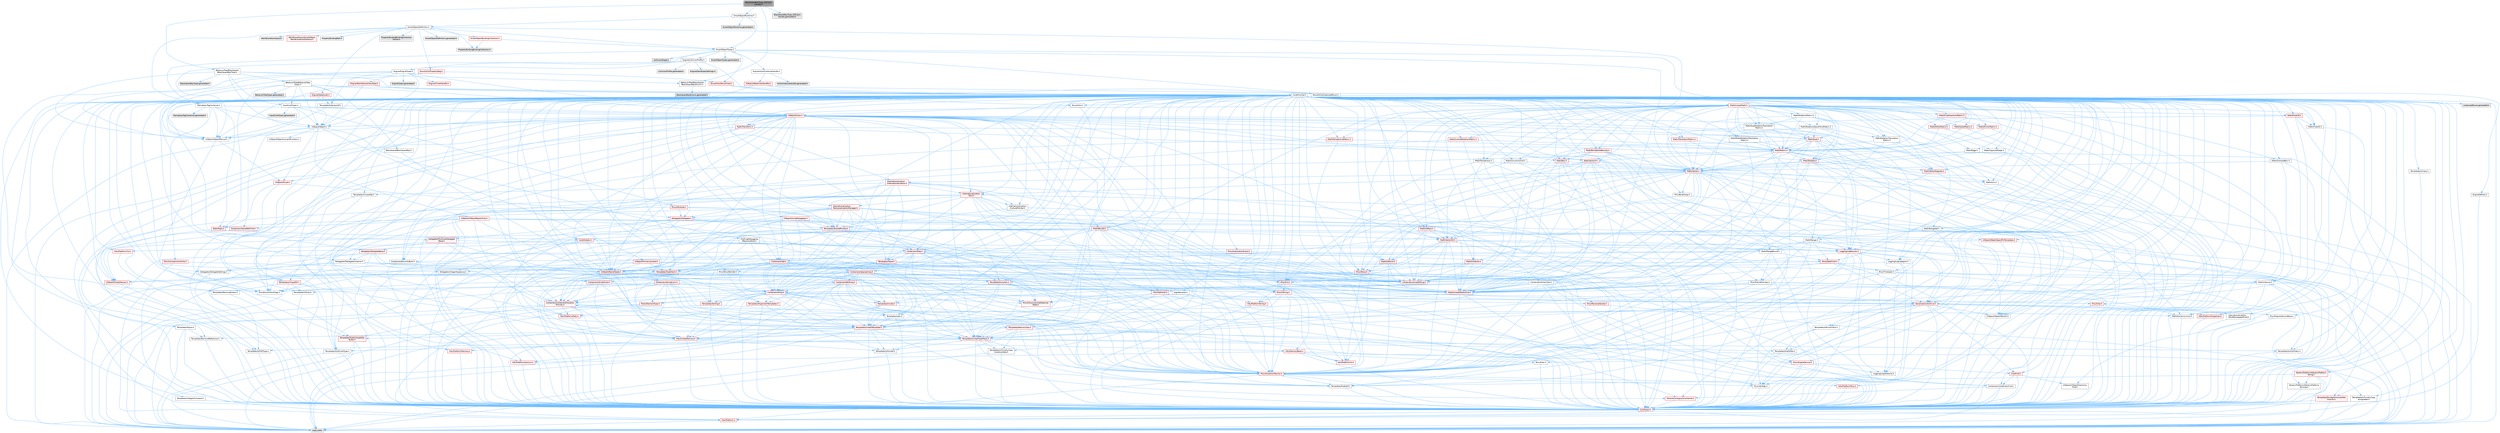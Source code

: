 digraph "BlackboardKeyType_SOClaimHandle.h"
{
 // INTERACTIVE_SVG=YES
 // LATEX_PDF_SIZE
  bgcolor="transparent";
  edge [fontname=Helvetica,fontsize=10,labelfontname=Helvetica,labelfontsize=10];
  node [fontname=Helvetica,fontsize=10,shape=box,height=0.2,width=0.4];
  Node1 [id="Node000001",label="BlackboardKeyType_SOClaim\lHandle.h",height=0.2,width=0.4,color="gray40", fillcolor="grey60", style="filled", fontcolor="black",tooltip=" "];
  Node1 -> Node2 [id="edge1_Node000001_Node000002",color="steelblue1",style="solid",tooltip=" "];
  Node2 [id="Node000002",label="BehaviorTree/Blackboard\l/BlackboardKeyEnums.h",height=0.2,width=0.4,color="grey40", fillcolor="white", style="filled",URL="$da/de1/BlackboardKeyEnums_8h.html",tooltip=" "];
  Node2 -> Node3 [id="edge2_Node000002_Node000003",color="steelblue1",style="solid",tooltip=" "];
  Node3 [id="Node000003",label="BlackboardKeyEnums.generated.h",height=0.2,width=0.4,color="grey60", fillcolor="#E0E0E0", style="filled",tooltip=" "];
  Node1 -> Node4 [id="edge3_Node000001_Node000004",color="steelblue1",style="solid",tooltip=" "];
  Node4 [id="Node000004",label="SmartObjectRuntime.h",height=0.2,width=0.4,color="grey40", fillcolor="white", style="filled",URL="$d7/d64/SmartObjectRuntime_8h.html",tooltip=" "];
  Node4 -> Node5 [id="edge4_Node000004_Node000005",color="steelblue1",style="solid",tooltip=" "];
  Node5 [id="Node000005",label="SmartObjectTypes.h",height=0.2,width=0.4,color="grey40", fillcolor="white", style="filled",URL="$d4/d09/SmartObjectTypes_8h.html",tooltip=" "];
  Node5 -> Node6 [id="edge5_Node000005_Node000006",color="steelblue1",style="solid",tooltip=" "];
  Node6 [id="Node000006",label="CollisionShape.h",height=0.2,width=0.4,color="grey60", fillcolor="#E0E0E0", style="filled",tooltip=" "];
  Node5 -> Node7 [id="edge6_Node000005_Node000007",color="steelblue1",style="solid",tooltip=" "];
  Node7 [id="Node000007",label="Containers/ArrayView.h",height=0.2,width=0.4,color="grey40", fillcolor="white", style="filled",URL="$d7/df4/ArrayView_8h.html",tooltip=" "];
  Node7 -> Node8 [id="edge7_Node000007_Node000008",color="steelblue1",style="solid",tooltip=" "];
  Node8 [id="Node000008",label="CoreTypes.h",height=0.2,width=0.4,color="red", fillcolor="#FFF0F0", style="filled",URL="$dc/dec/CoreTypes_8h.html",tooltip=" "];
  Node8 -> Node9 [id="edge8_Node000008_Node000009",color="steelblue1",style="solid",tooltip=" "];
  Node9 [id="Node000009",label="HAL/Platform.h",height=0.2,width=0.4,color="red", fillcolor="#FFF0F0", style="filled",URL="$d9/dd0/Platform_8h.html",tooltip=" "];
  Node9 -> Node12 [id="edge9_Node000009_Node000012",color="steelblue1",style="solid",tooltip=" "];
  Node12 [id="Node000012",label="type_traits",height=0.2,width=0.4,color="grey60", fillcolor="#E0E0E0", style="filled",tooltip=" "];
  Node7 -> Node22 [id="edge10_Node000007_Node000022",color="steelblue1",style="solid",tooltip=" "];
  Node22 [id="Node000022",label="Containers/ContainersFwd.h",height=0.2,width=0.4,color="grey40", fillcolor="white", style="filled",URL="$d4/d0a/ContainersFwd_8h.html",tooltip=" "];
  Node22 -> Node9 [id="edge11_Node000022_Node000009",color="steelblue1",style="solid",tooltip=" "];
  Node22 -> Node8 [id="edge12_Node000022_Node000008",color="steelblue1",style="solid",tooltip=" "];
  Node22 -> Node23 [id="edge13_Node000022_Node000023",color="steelblue1",style="solid",tooltip=" "];
  Node23 [id="Node000023",label="Traits/IsContiguousContainer.h",height=0.2,width=0.4,color="red", fillcolor="#FFF0F0", style="filled",URL="$d5/d3c/IsContiguousContainer_8h.html",tooltip=" "];
  Node23 -> Node8 [id="edge14_Node000023_Node000008",color="steelblue1",style="solid",tooltip=" "];
  Node7 -> Node26 [id="edge15_Node000007_Node000026",color="steelblue1",style="solid",tooltip=" "];
  Node26 [id="Node000026",label="Misc/AssertionMacros.h",height=0.2,width=0.4,color="red", fillcolor="#FFF0F0", style="filled",URL="$d0/dfa/AssertionMacros_8h.html",tooltip=" "];
  Node26 -> Node8 [id="edge16_Node000026_Node000008",color="steelblue1",style="solid",tooltip=" "];
  Node26 -> Node9 [id="edge17_Node000026_Node000009",color="steelblue1",style="solid",tooltip=" "];
  Node26 -> Node27 [id="edge18_Node000026_Node000027",color="steelblue1",style="solid",tooltip=" "];
  Node27 [id="Node000027",label="HAL/PlatformMisc.h",height=0.2,width=0.4,color="red", fillcolor="#FFF0F0", style="filled",URL="$d0/df5/PlatformMisc_8h.html",tooltip=" "];
  Node27 -> Node8 [id="edge19_Node000027_Node000008",color="steelblue1",style="solid",tooltip=" "];
  Node26 -> Node59 [id="edge20_Node000026_Node000059",color="steelblue1",style="solid",tooltip=" "];
  Node59 [id="Node000059",label="Templates/EnableIf.h",height=0.2,width=0.4,color="grey40", fillcolor="white", style="filled",URL="$d7/d60/EnableIf_8h.html",tooltip=" "];
  Node59 -> Node8 [id="edge21_Node000059_Node000008",color="steelblue1",style="solid",tooltip=" "];
  Node26 -> Node65 [id="edge22_Node000026_Node000065",color="steelblue1",style="solid",tooltip=" "];
  Node65 [id="Node000065",label="Misc/VarArgs.h",height=0.2,width=0.4,color="grey40", fillcolor="white", style="filled",URL="$d5/d6f/VarArgs_8h.html",tooltip=" "];
  Node65 -> Node8 [id="edge23_Node000065_Node000008",color="steelblue1",style="solid",tooltip=" "];
  Node7 -> Node73 [id="edge24_Node000007_Node000073",color="steelblue1",style="solid",tooltip=" "];
  Node73 [id="Node000073",label="Misc/ReverseIterate.h",height=0.2,width=0.4,color="red", fillcolor="#FFF0F0", style="filled",URL="$db/de3/ReverseIterate_8h.html",tooltip=" "];
  Node73 -> Node9 [id="edge25_Node000073_Node000009",color="steelblue1",style="solid",tooltip=" "];
  Node7 -> Node75 [id="edge26_Node000007_Node000075",color="steelblue1",style="solid",tooltip=" "];
  Node75 [id="Node000075",label="Misc/IntrusiveUnsetOptional\lState.h",height=0.2,width=0.4,color="red", fillcolor="#FFF0F0", style="filled",URL="$d2/d0a/IntrusiveUnsetOptionalState_8h.html",tooltip=" "];
  Node7 -> Node77 [id="edge27_Node000007_Node000077",color="steelblue1",style="solid",tooltip=" "];
  Node77 [id="Node000077",label="Templates/Invoke.h",height=0.2,width=0.4,color="red", fillcolor="#FFF0F0", style="filled",URL="$d7/deb/Invoke_8h.html",tooltip=" "];
  Node77 -> Node8 [id="edge28_Node000077_Node000008",color="steelblue1",style="solid",tooltip=" "];
  Node77 -> Node79 [id="edge29_Node000077_Node000079",color="steelblue1",style="solid",tooltip=" "];
  Node79 [id="Node000079",label="Templates/UnrealTemplate.h",height=0.2,width=0.4,color="red", fillcolor="#FFF0F0", style="filled",URL="$d4/d24/UnrealTemplate_8h.html",tooltip=" "];
  Node79 -> Node8 [id="edge30_Node000079_Node000008",color="steelblue1",style="solid",tooltip=" "];
  Node79 -> Node80 [id="edge31_Node000079_Node000080",color="steelblue1",style="solid",tooltip=" "];
  Node80 [id="Node000080",label="Templates/IsPointer.h",height=0.2,width=0.4,color="grey40", fillcolor="white", style="filled",URL="$d7/d05/IsPointer_8h.html",tooltip=" "];
  Node80 -> Node8 [id="edge32_Node000080_Node000008",color="steelblue1",style="solid",tooltip=" "];
  Node79 -> Node81 [id="edge33_Node000079_Node000081",color="steelblue1",style="solid",tooltip=" "];
  Node81 [id="Node000081",label="HAL/UnrealMemory.h",height=0.2,width=0.4,color="red", fillcolor="#FFF0F0", style="filled",URL="$d9/d96/UnrealMemory_8h.html",tooltip=" "];
  Node81 -> Node8 [id="edge34_Node000081_Node000008",color="steelblue1",style="solid",tooltip=" "];
  Node81 -> Node85 [id="edge35_Node000081_Node000085",color="steelblue1",style="solid",tooltip=" "];
  Node85 [id="Node000085",label="HAL/MemoryBase.h",height=0.2,width=0.4,color="red", fillcolor="#FFF0F0", style="filled",URL="$d6/d9f/MemoryBase_8h.html",tooltip=" "];
  Node85 -> Node8 [id="edge36_Node000085_Node000008",color="steelblue1",style="solid",tooltip=" "];
  Node85 -> Node52 [id="edge37_Node000085_Node000052",color="steelblue1",style="solid",tooltip=" "];
  Node52 [id="Node000052",label="HAL/PlatformAtomics.h",height=0.2,width=0.4,color="red", fillcolor="#FFF0F0", style="filled",URL="$d3/d36/PlatformAtomics_8h.html",tooltip=" "];
  Node52 -> Node8 [id="edge38_Node000052_Node000008",color="steelblue1",style="solid",tooltip=" "];
  Node85 -> Node35 [id="edge39_Node000085_Node000035",color="steelblue1",style="solid",tooltip=" "];
  Node35 [id="Node000035",label="HAL/PlatformCrt.h",height=0.2,width=0.4,color="red", fillcolor="#FFF0F0", style="filled",URL="$d8/d75/PlatformCrt_8h.html",tooltip=" "];
  Node85 -> Node86 [id="edge40_Node000085_Node000086",color="steelblue1",style="solid",tooltip=" "];
  Node86 [id="Node000086",label="Misc/Exec.h",height=0.2,width=0.4,color="grey40", fillcolor="white", style="filled",URL="$de/ddb/Exec_8h.html",tooltip=" "];
  Node86 -> Node8 [id="edge41_Node000086_Node000008",color="steelblue1",style="solid",tooltip=" "];
  Node86 -> Node26 [id="edge42_Node000086_Node000026",color="steelblue1",style="solid",tooltip=" "];
  Node85 -> Node87 [id="edge43_Node000085_Node000087",color="steelblue1",style="solid",tooltip=" "];
  Node87 [id="Node000087",label="Misc/OutputDevice.h",height=0.2,width=0.4,color="red", fillcolor="#FFF0F0", style="filled",URL="$d7/d32/OutputDevice_8h.html",tooltip=" "];
  Node87 -> Node31 [id="edge44_Node000087_Node000031",color="steelblue1",style="solid",tooltip=" "];
  Node31 [id="Node000031",label="CoreFwd.h",height=0.2,width=0.4,color="red", fillcolor="#FFF0F0", style="filled",URL="$d1/d1e/CoreFwd_8h.html",tooltip=" "];
  Node31 -> Node8 [id="edge45_Node000031_Node000008",color="steelblue1",style="solid",tooltip=" "];
  Node31 -> Node22 [id="edge46_Node000031_Node000022",color="steelblue1",style="solid",tooltip=" "];
  Node31 -> Node33 [id="edge47_Node000031_Node000033",color="steelblue1",style="solid",tooltip=" "];
  Node33 [id="Node000033",label="UObject/UObjectHierarchy\lFwd.h",height=0.2,width=0.4,color="grey40", fillcolor="white", style="filled",URL="$d3/d13/UObjectHierarchyFwd_8h.html",tooltip=" "];
  Node87 -> Node8 [id="edge48_Node000087_Node000008",color="steelblue1",style="solid",tooltip=" "];
  Node87 -> Node88 [id="edge49_Node000087_Node000088",color="steelblue1",style="solid",tooltip=" "];
  Node88 [id="Node000088",label="Logging/LogVerbosity.h",height=0.2,width=0.4,color="grey40", fillcolor="white", style="filled",URL="$d2/d8f/LogVerbosity_8h.html",tooltip=" "];
  Node88 -> Node8 [id="edge50_Node000088_Node000008",color="steelblue1",style="solid",tooltip=" "];
  Node87 -> Node65 [id="edge51_Node000087_Node000065",color="steelblue1",style="solid",tooltip=" "];
  Node81 -> Node98 [id="edge52_Node000081_Node000098",color="steelblue1",style="solid",tooltip=" "];
  Node98 [id="Node000098",label="HAL/PlatformMemory.h",height=0.2,width=0.4,color="red", fillcolor="#FFF0F0", style="filled",URL="$de/d68/PlatformMemory_8h.html",tooltip=" "];
  Node98 -> Node8 [id="edge53_Node000098_Node000008",color="steelblue1",style="solid",tooltip=" "];
  Node81 -> Node80 [id="edge54_Node000081_Node000080",color="steelblue1",style="solid",tooltip=" "];
  Node79 -> Node103 [id="edge55_Node000079_Node000103",color="steelblue1",style="solid",tooltip=" "];
  Node103 [id="Node000103",label="Templates/UnrealTypeTraits.h",height=0.2,width=0.4,color="red", fillcolor="#FFF0F0", style="filled",URL="$d2/d2d/UnrealTypeTraits_8h.html",tooltip=" "];
  Node103 -> Node8 [id="edge56_Node000103_Node000008",color="steelblue1",style="solid",tooltip=" "];
  Node103 -> Node80 [id="edge57_Node000103_Node000080",color="steelblue1",style="solid",tooltip=" "];
  Node103 -> Node26 [id="edge58_Node000103_Node000026",color="steelblue1",style="solid",tooltip=" "];
  Node103 -> Node94 [id="edge59_Node000103_Node000094",color="steelblue1",style="solid",tooltip=" "];
  Node94 [id="Node000094",label="Templates/AndOrNot.h",height=0.2,width=0.4,color="grey40", fillcolor="white", style="filled",URL="$db/d0a/AndOrNot_8h.html",tooltip=" "];
  Node94 -> Node8 [id="edge60_Node000094_Node000008",color="steelblue1",style="solid",tooltip=" "];
  Node103 -> Node59 [id="edge61_Node000103_Node000059",color="steelblue1",style="solid",tooltip=" "];
  Node103 -> Node104 [id="edge62_Node000103_Node000104",color="steelblue1",style="solid",tooltip=" "];
  Node104 [id="Node000104",label="Templates/IsArithmetic.h",height=0.2,width=0.4,color="grey40", fillcolor="white", style="filled",URL="$d2/d5d/IsArithmetic_8h.html",tooltip=" "];
  Node104 -> Node8 [id="edge63_Node000104_Node000008",color="steelblue1",style="solid",tooltip=" "];
  Node103 -> Node106 [id="edge64_Node000103_Node000106",color="steelblue1",style="solid",tooltip=" "];
  Node106 [id="Node000106",label="Templates/IsPODType.h",height=0.2,width=0.4,color="grey40", fillcolor="white", style="filled",URL="$d7/db1/IsPODType_8h.html",tooltip=" "];
  Node106 -> Node8 [id="edge65_Node000106_Node000008",color="steelblue1",style="solid",tooltip=" "];
  Node103 -> Node107 [id="edge66_Node000103_Node000107",color="steelblue1",style="solid",tooltip=" "];
  Node107 [id="Node000107",label="Templates/IsUECoreType.h",height=0.2,width=0.4,color="grey40", fillcolor="white", style="filled",URL="$d1/db8/IsUECoreType_8h.html",tooltip=" "];
  Node107 -> Node8 [id="edge67_Node000107_Node000008",color="steelblue1",style="solid",tooltip=" "];
  Node107 -> Node12 [id="edge68_Node000107_Node000012",color="steelblue1",style="solid",tooltip=" "];
  Node103 -> Node95 [id="edge69_Node000103_Node000095",color="steelblue1",style="solid",tooltip=" "];
  Node95 [id="Node000095",label="Templates/IsTriviallyCopy\lConstructible.h",height=0.2,width=0.4,color="grey40", fillcolor="white", style="filled",URL="$d3/d78/IsTriviallyCopyConstructible_8h.html",tooltip=" "];
  Node95 -> Node8 [id="edge70_Node000095_Node000008",color="steelblue1",style="solid",tooltip=" "];
  Node95 -> Node12 [id="edge71_Node000095_Node000012",color="steelblue1",style="solid",tooltip=" "];
  Node79 -> Node108 [id="edge72_Node000079_Node000108",color="steelblue1",style="solid",tooltip=" "];
  Node108 [id="Node000108",label="Templates/RemoveReference.h",height=0.2,width=0.4,color="grey40", fillcolor="white", style="filled",URL="$da/dbe/RemoveReference_8h.html",tooltip=" "];
  Node108 -> Node8 [id="edge73_Node000108_Node000008",color="steelblue1",style="solid",tooltip=" "];
  Node79 -> Node109 [id="edge74_Node000079_Node000109",color="steelblue1",style="solid",tooltip=" "];
  Node109 [id="Node000109",label="Templates/TypeCompatible\lBytes.h",height=0.2,width=0.4,color="red", fillcolor="#FFF0F0", style="filled",URL="$df/d0a/TypeCompatibleBytes_8h.html",tooltip=" "];
  Node109 -> Node8 [id="edge75_Node000109_Node000008",color="steelblue1",style="solid",tooltip=" "];
  Node109 -> Node12 [id="edge76_Node000109_Node000012",color="steelblue1",style="solid",tooltip=" "];
  Node79 -> Node23 [id="edge77_Node000079_Node000023",color="steelblue1",style="solid",tooltip=" "];
  Node79 -> Node12 [id="edge78_Node000079_Node000012",color="steelblue1",style="solid",tooltip=" "];
  Node77 -> Node12 [id="edge79_Node000077_Node000012",color="steelblue1",style="solid",tooltip=" "];
  Node7 -> Node103 [id="edge80_Node000007_Node000103",color="steelblue1",style="solid",tooltip=" "];
  Node7 -> Node30 [id="edge81_Node000007_Node000030",color="steelblue1",style="solid",tooltip=" "];
  Node30 [id="Node000030",label="Traits/ElementType.h",height=0.2,width=0.4,color="red", fillcolor="#FFF0F0", style="filled",URL="$d5/d4f/ElementType_8h.html",tooltip=" "];
  Node30 -> Node9 [id="edge82_Node000030_Node000009",color="steelblue1",style="solid",tooltip=" "];
  Node30 -> Node12 [id="edge83_Node000030_Node000012",color="steelblue1",style="solid",tooltip=" "];
  Node7 -> Node111 [id="edge84_Node000007_Node000111",color="steelblue1",style="solid",tooltip=" "];
  Node111 [id="Node000111",label="Containers/Array.h",height=0.2,width=0.4,color="red", fillcolor="#FFF0F0", style="filled",URL="$df/dd0/Array_8h.html",tooltip=" "];
  Node111 -> Node8 [id="edge85_Node000111_Node000008",color="steelblue1",style="solid",tooltip=" "];
  Node111 -> Node26 [id="edge86_Node000111_Node000026",color="steelblue1",style="solid",tooltip=" "];
  Node111 -> Node75 [id="edge87_Node000111_Node000075",color="steelblue1",style="solid",tooltip=" "];
  Node111 -> Node73 [id="edge88_Node000111_Node000073",color="steelblue1",style="solid",tooltip=" "];
  Node111 -> Node81 [id="edge89_Node000111_Node000081",color="steelblue1",style="solid",tooltip=" "];
  Node111 -> Node103 [id="edge90_Node000111_Node000103",color="steelblue1",style="solid",tooltip=" "];
  Node111 -> Node79 [id="edge91_Node000111_Node000079",color="steelblue1",style="solid",tooltip=" "];
  Node111 -> Node113 [id="edge92_Node000111_Node000113",color="steelblue1",style="solid",tooltip=" "];
  Node113 [id="Node000113",label="Containers/ContainerAllocation\lPolicies.h",height=0.2,width=0.4,color="red", fillcolor="#FFF0F0", style="filled",URL="$d7/dff/ContainerAllocationPolicies_8h.html",tooltip=" "];
  Node113 -> Node8 [id="edge93_Node000113_Node000008",color="steelblue1",style="solid",tooltip=" "];
  Node113 -> Node113 [id="edge94_Node000113_Node000113",color="steelblue1",style="solid",tooltip=" "];
  Node113 -> Node115 [id="edge95_Node000113_Node000115",color="steelblue1",style="solid",tooltip=" "];
  Node115 [id="Node000115",label="HAL/PlatformMath.h",height=0.2,width=0.4,color="red", fillcolor="#FFF0F0", style="filled",URL="$dc/d53/PlatformMath_8h.html",tooltip=" "];
  Node115 -> Node8 [id="edge96_Node000115_Node000008",color="steelblue1",style="solid",tooltip=" "];
  Node113 -> Node81 [id="edge97_Node000113_Node000081",color="steelblue1",style="solid",tooltip=" "];
  Node113 -> Node45 [id="edge98_Node000113_Node000045",color="steelblue1",style="solid",tooltip=" "];
  Node45 [id="Node000045",label="Math/NumericLimits.h",height=0.2,width=0.4,color="grey40", fillcolor="white", style="filled",URL="$df/d1b/NumericLimits_8h.html",tooltip=" "];
  Node45 -> Node8 [id="edge99_Node000045_Node000008",color="steelblue1",style="solid",tooltip=" "];
  Node113 -> Node26 [id="edge100_Node000113_Node000026",color="steelblue1",style="solid",tooltip=" "];
  Node113 -> Node124 [id="edge101_Node000113_Node000124",color="steelblue1",style="solid",tooltip=" "];
  Node124 [id="Node000124",label="Templates/MemoryOps.h",height=0.2,width=0.4,color="red", fillcolor="#FFF0F0", style="filled",URL="$db/dea/MemoryOps_8h.html",tooltip=" "];
  Node124 -> Node8 [id="edge102_Node000124_Node000008",color="steelblue1",style="solid",tooltip=" "];
  Node124 -> Node81 [id="edge103_Node000124_Node000081",color="steelblue1",style="solid",tooltip=" "];
  Node124 -> Node96 [id="edge104_Node000124_Node000096",color="steelblue1",style="solid",tooltip=" "];
  Node96 [id="Node000096",label="Templates/IsTriviallyCopy\lAssignable.h",height=0.2,width=0.4,color="grey40", fillcolor="white", style="filled",URL="$d2/df2/IsTriviallyCopyAssignable_8h.html",tooltip=" "];
  Node96 -> Node8 [id="edge105_Node000096_Node000008",color="steelblue1",style="solid",tooltip=" "];
  Node96 -> Node12 [id="edge106_Node000096_Node000012",color="steelblue1",style="solid",tooltip=" "];
  Node124 -> Node95 [id="edge107_Node000124_Node000095",color="steelblue1",style="solid",tooltip=" "];
  Node124 -> Node103 [id="edge108_Node000124_Node000103",color="steelblue1",style="solid",tooltip=" "];
  Node124 -> Node12 [id="edge109_Node000124_Node000012",color="steelblue1",style="solid",tooltip=" "];
  Node113 -> Node109 [id="edge110_Node000113_Node000109",color="steelblue1",style="solid",tooltip=" "];
  Node113 -> Node12 [id="edge111_Node000113_Node000012",color="steelblue1",style="solid",tooltip=" "];
  Node111 -> Node126 [id="edge112_Node000111_Node000126",color="steelblue1",style="solid",tooltip=" "];
  Node126 [id="Node000126",label="Serialization/Archive.h",height=0.2,width=0.4,color="red", fillcolor="#FFF0F0", style="filled",URL="$d7/d3b/Archive_8h.html",tooltip=" "];
  Node126 -> Node31 [id="edge113_Node000126_Node000031",color="steelblue1",style="solid",tooltip=" "];
  Node126 -> Node8 [id="edge114_Node000126_Node000008",color="steelblue1",style="solid",tooltip=" "];
  Node126 -> Node127 [id="edge115_Node000126_Node000127",color="steelblue1",style="solid",tooltip=" "];
  Node127 [id="Node000127",label="HAL/PlatformProperties.h",height=0.2,width=0.4,color="red", fillcolor="#FFF0F0", style="filled",URL="$d9/db0/PlatformProperties_8h.html",tooltip=" "];
  Node127 -> Node8 [id="edge116_Node000127_Node000008",color="steelblue1",style="solid",tooltip=" "];
  Node126 -> Node130 [id="edge117_Node000126_Node000130",color="steelblue1",style="solid",tooltip=" "];
  Node130 [id="Node000130",label="Internationalization\l/TextNamespaceFwd.h",height=0.2,width=0.4,color="grey40", fillcolor="white", style="filled",URL="$d8/d97/TextNamespaceFwd_8h.html",tooltip=" "];
  Node130 -> Node8 [id="edge118_Node000130_Node000008",color="steelblue1",style="solid",tooltip=" "];
  Node126 -> Node26 [id="edge119_Node000126_Node000026",color="steelblue1",style="solid",tooltip=" "];
  Node126 -> Node131 [id="edge120_Node000126_Node000131",color="steelblue1",style="solid",tooltip=" "];
  Node131 [id="Node000131",label="Misc/EngineVersionBase.h",height=0.2,width=0.4,color="grey40", fillcolor="white", style="filled",URL="$d5/d2b/EngineVersionBase_8h.html",tooltip=" "];
  Node131 -> Node8 [id="edge121_Node000131_Node000008",color="steelblue1",style="solid",tooltip=" "];
  Node126 -> Node65 [id="edge122_Node000126_Node000065",color="steelblue1",style="solid",tooltip=" "];
  Node126 -> Node59 [id="edge123_Node000126_Node000059",color="steelblue1",style="solid",tooltip=" "];
  Node126 -> Node134 [id="edge124_Node000126_Node000134",color="steelblue1",style="solid",tooltip=" "];
  Node134 [id="Node000134",label="Templates/IsEnumClass.h",height=0.2,width=0.4,color="grey40", fillcolor="white", style="filled",URL="$d7/d15/IsEnumClass_8h.html",tooltip=" "];
  Node134 -> Node8 [id="edge125_Node000134_Node000008",color="steelblue1",style="solid",tooltip=" "];
  Node134 -> Node94 [id="edge126_Node000134_Node000094",color="steelblue1",style="solid",tooltip=" "];
  Node126 -> Node79 [id="edge127_Node000126_Node000079",color="steelblue1",style="solid",tooltip=" "];
  Node126 -> Node135 [id="edge128_Node000126_Node000135",color="steelblue1",style="solid",tooltip=" "];
  Node135 [id="Node000135",label="UObject/ObjectVersion.h",height=0.2,width=0.4,color="grey40", fillcolor="white", style="filled",URL="$da/d63/ObjectVersion_8h.html",tooltip=" "];
  Node135 -> Node8 [id="edge129_Node000135_Node000008",color="steelblue1",style="solid",tooltip=" "];
  Node111 -> Node77 [id="edge130_Node000111_Node000077",color="steelblue1",style="solid",tooltip=" "];
  Node111 -> Node155 [id="edge131_Node000111_Node000155",color="steelblue1",style="solid",tooltip=" "];
  Node155 [id="Node000155",label="Templates/Less.h",height=0.2,width=0.4,color="grey40", fillcolor="white", style="filled",URL="$de/dc8/Less_8h.html",tooltip=" "];
  Node155 -> Node8 [id="edge132_Node000155_Node000008",color="steelblue1",style="solid",tooltip=" "];
  Node155 -> Node79 [id="edge133_Node000155_Node000079",color="steelblue1",style="solid",tooltip=" "];
  Node111 -> Node163 [id="edge134_Node000111_Node000163",color="steelblue1",style="solid",tooltip=" "];
  Node163 [id="Node000163",label="Templates/Sorting.h",height=0.2,width=0.4,color="red", fillcolor="#FFF0F0", style="filled",URL="$d3/d9e/Sorting_8h.html",tooltip=" "];
  Node163 -> Node8 [id="edge135_Node000163_Node000008",color="steelblue1",style="solid",tooltip=" "];
  Node163 -> Node115 [id="edge136_Node000163_Node000115",color="steelblue1",style="solid",tooltip=" "];
  Node163 -> Node155 [id="edge137_Node000163_Node000155",color="steelblue1",style="solid",tooltip=" "];
  Node111 -> Node167 [id="edge138_Node000111_Node000167",color="steelblue1",style="solid",tooltip=" "];
  Node167 [id="Node000167",label="Templates/AlignmentTemplates.h",height=0.2,width=0.4,color="red", fillcolor="#FFF0F0", style="filled",URL="$dd/d32/AlignmentTemplates_8h.html",tooltip=" "];
  Node167 -> Node8 [id="edge139_Node000167_Node000008",color="steelblue1",style="solid",tooltip=" "];
  Node167 -> Node80 [id="edge140_Node000167_Node000080",color="steelblue1",style="solid",tooltip=" "];
  Node111 -> Node30 [id="edge141_Node000111_Node000030",color="steelblue1",style="solid",tooltip=" "];
  Node111 -> Node12 [id="edge142_Node000111_Node000012",color="steelblue1",style="solid",tooltip=" "];
  Node7 -> Node166 [id="edge143_Node000007_Node000166",color="steelblue1",style="solid",tooltip=" "];
  Node166 [id="Node000166",label="Math/UnrealMathUtility.h",height=0.2,width=0.4,color="red", fillcolor="#FFF0F0", style="filled",URL="$db/db8/UnrealMathUtility_8h.html",tooltip=" "];
  Node166 -> Node8 [id="edge144_Node000166_Node000008",color="steelblue1",style="solid",tooltip=" "];
  Node166 -> Node26 [id="edge145_Node000166_Node000026",color="steelblue1",style="solid",tooltip=" "];
  Node166 -> Node115 [id="edge146_Node000166_Node000115",color="steelblue1",style="solid",tooltip=" "];
  Node7 -> Node12 [id="edge147_Node000007_Node000012",color="steelblue1",style="solid",tooltip=" "];
  Node5 -> Node168 [id="edge148_Node000005_Node000168",color="steelblue1",style="solid",tooltip=" "];
  Node168 [id="Node000168",label="Engine/ActorInstanceHandle.h",height=0.2,width=0.4,color="grey40", fillcolor="white", style="filled",URL="$df/d4b/ActorInstanceHandle_8h.html",tooltip=" "];
  Node168 -> Node169 [id="edge149_Node000168_Node000169",color="steelblue1",style="solid",tooltip=" "];
  Node169 [id="Node000169",label="UObject/WeakInterfacePtr.h",height=0.2,width=0.4,color="red", fillcolor="#FFF0F0", style="filled",URL="$da/d4e/WeakInterfacePtr_8h.html",tooltip=" "];
  Node169 -> Node170 [id="edge150_Node000169_Node000170",color="steelblue1",style="solid",tooltip=" "];
  Node170 [id="Node000170",label="CoreMinimal.h",height=0.2,width=0.4,color="grey40", fillcolor="white", style="filled",URL="$d7/d67/CoreMinimal_8h.html",tooltip=" "];
  Node170 -> Node8 [id="edge151_Node000170_Node000008",color="steelblue1",style="solid",tooltip=" "];
  Node170 -> Node31 [id="edge152_Node000170_Node000031",color="steelblue1",style="solid",tooltip=" "];
  Node170 -> Node33 [id="edge153_Node000170_Node000033",color="steelblue1",style="solid",tooltip=" "];
  Node170 -> Node22 [id="edge154_Node000170_Node000022",color="steelblue1",style="solid",tooltip=" "];
  Node170 -> Node65 [id="edge155_Node000170_Node000065",color="steelblue1",style="solid",tooltip=" "];
  Node170 -> Node88 [id="edge156_Node000170_Node000088",color="steelblue1",style="solid",tooltip=" "];
  Node170 -> Node87 [id="edge157_Node000170_Node000087",color="steelblue1",style="solid",tooltip=" "];
  Node170 -> Node35 [id="edge158_Node000170_Node000035",color="steelblue1",style="solid",tooltip=" "];
  Node170 -> Node27 [id="edge159_Node000170_Node000027",color="steelblue1",style="solid",tooltip=" "];
  Node170 -> Node26 [id="edge160_Node000170_Node000026",color="steelblue1",style="solid",tooltip=" "];
  Node170 -> Node80 [id="edge161_Node000170_Node000080",color="steelblue1",style="solid",tooltip=" "];
  Node170 -> Node98 [id="edge162_Node000170_Node000098",color="steelblue1",style="solid",tooltip=" "];
  Node170 -> Node52 [id="edge163_Node000170_Node000052",color="steelblue1",style="solid",tooltip=" "];
  Node170 -> Node86 [id="edge164_Node000170_Node000086",color="steelblue1",style="solid",tooltip=" "];
  Node170 -> Node85 [id="edge165_Node000170_Node000085",color="steelblue1",style="solid",tooltip=" "];
  Node170 -> Node81 [id="edge166_Node000170_Node000081",color="steelblue1",style="solid",tooltip=" "];
  Node170 -> Node104 [id="edge167_Node000170_Node000104",color="steelblue1",style="solid",tooltip=" "];
  Node170 -> Node94 [id="edge168_Node000170_Node000094",color="steelblue1",style="solid",tooltip=" "];
  Node170 -> Node106 [id="edge169_Node000170_Node000106",color="steelblue1",style="solid",tooltip=" "];
  Node170 -> Node107 [id="edge170_Node000170_Node000107",color="steelblue1",style="solid",tooltip=" "];
  Node170 -> Node95 [id="edge171_Node000170_Node000095",color="steelblue1",style="solid",tooltip=" "];
  Node170 -> Node103 [id="edge172_Node000170_Node000103",color="steelblue1",style="solid",tooltip=" "];
  Node170 -> Node59 [id="edge173_Node000170_Node000059",color="steelblue1",style="solid",tooltip=" "];
  Node170 -> Node108 [id="edge174_Node000170_Node000108",color="steelblue1",style="solid",tooltip=" "];
  Node170 -> Node171 [id="edge175_Node000170_Node000171",color="steelblue1",style="solid",tooltip=" "];
  Node171 [id="Node000171",label="Templates/IntegralConstant.h",height=0.2,width=0.4,color="grey40", fillcolor="white", style="filled",URL="$db/d1b/IntegralConstant_8h.html",tooltip=" "];
  Node171 -> Node8 [id="edge176_Node000171_Node000008",color="steelblue1",style="solid",tooltip=" "];
  Node170 -> Node172 [id="edge177_Node000170_Node000172",color="steelblue1",style="solid",tooltip=" "];
  Node172 [id="Node000172",label="Templates/IsClass.h",height=0.2,width=0.4,color="grey40", fillcolor="white", style="filled",URL="$db/dcb/IsClass_8h.html",tooltip=" "];
  Node172 -> Node8 [id="edge178_Node000172_Node000008",color="steelblue1",style="solid",tooltip=" "];
  Node170 -> Node109 [id="edge179_Node000170_Node000109",color="steelblue1",style="solid",tooltip=" "];
  Node170 -> Node23 [id="edge180_Node000170_Node000023",color="steelblue1",style="solid",tooltip=" "];
  Node170 -> Node79 [id="edge181_Node000170_Node000079",color="steelblue1",style="solid",tooltip=" "];
  Node170 -> Node45 [id="edge182_Node000170_Node000045",color="steelblue1",style="solid",tooltip=" "];
  Node170 -> Node115 [id="edge183_Node000170_Node000115",color="steelblue1",style="solid",tooltip=" "];
  Node170 -> Node96 [id="edge184_Node000170_Node000096",color="steelblue1",style="solid",tooltip=" "];
  Node170 -> Node124 [id="edge185_Node000170_Node000124",color="steelblue1",style="solid",tooltip=" "];
  Node170 -> Node113 [id="edge186_Node000170_Node000113",color="steelblue1",style="solid",tooltip=" "];
  Node170 -> Node134 [id="edge187_Node000170_Node000134",color="steelblue1",style="solid",tooltip=" "];
  Node170 -> Node127 [id="edge188_Node000170_Node000127",color="steelblue1",style="solid",tooltip=" "];
  Node170 -> Node131 [id="edge189_Node000170_Node000131",color="steelblue1",style="solid",tooltip=" "];
  Node170 -> Node130 [id="edge190_Node000170_Node000130",color="steelblue1",style="solid",tooltip=" "];
  Node170 -> Node126 [id="edge191_Node000170_Node000126",color="steelblue1",style="solid",tooltip=" "];
  Node170 -> Node155 [id="edge192_Node000170_Node000155",color="steelblue1",style="solid",tooltip=" "];
  Node170 -> Node163 [id="edge193_Node000170_Node000163",color="steelblue1",style="solid",tooltip=" "];
  Node170 -> Node144 [id="edge194_Node000170_Node000144",color="steelblue1",style="solid",tooltip=" "];
  Node144 [id="Node000144",label="Misc/Char.h",height=0.2,width=0.4,color="red", fillcolor="#FFF0F0", style="filled",URL="$d0/d58/Char_8h.html",tooltip=" "];
  Node144 -> Node8 [id="edge195_Node000144_Node000008",color="steelblue1",style="solid",tooltip=" "];
  Node144 -> Node12 [id="edge196_Node000144_Node000012",color="steelblue1",style="solid",tooltip=" "];
  Node170 -> Node173 [id="edge197_Node000170_Node000173",color="steelblue1",style="solid",tooltip=" "];
  Node173 [id="Node000173",label="GenericPlatform/GenericPlatform\lStricmp.h",height=0.2,width=0.4,color="grey40", fillcolor="white", style="filled",URL="$d2/d86/GenericPlatformStricmp_8h.html",tooltip=" "];
  Node173 -> Node8 [id="edge198_Node000173_Node000008",color="steelblue1",style="solid",tooltip=" "];
  Node170 -> Node174 [id="edge199_Node000170_Node000174",color="steelblue1",style="solid",tooltip=" "];
  Node174 [id="Node000174",label="GenericPlatform/GenericPlatform\lString.h",height=0.2,width=0.4,color="red", fillcolor="#FFF0F0", style="filled",URL="$dd/d20/GenericPlatformString_8h.html",tooltip=" "];
  Node174 -> Node8 [id="edge200_Node000174_Node000008",color="steelblue1",style="solid",tooltip=" "];
  Node174 -> Node173 [id="edge201_Node000174_Node000173",color="steelblue1",style="solid",tooltip=" "];
  Node174 -> Node59 [id="edge202_Node000174_Node000059",color="steelblue1",style="solid",tooltip=" "];
  Node174 -> Node12 [id="edge203_Node000174_Node000012",color="steelblue1",style="solid",tooltip=" "];
  Node170 -> Node83 [id="edge204_Node000170_Node000083",color="steelblue1",style="solid",tooltip=" "];
  Node83 [id="Node000083",label="HAL/PlatformString.h",height=0.2,width=0.4,color="red", fillcolor="#FFF0F0", style="filled",URL="$db/db5/PlatformString_8h.html",tooltip=" "];
  Node83 -> Node8 [id="edge205_Node000083_Node000008",color="steelblue1",style="solid",tooltip=" "];
  Node170 -> Node143 [id="edge206_Node000170_Node000143",color="steelblue1",style="solid",tooltip=" "];
  Node143 [id="Node000143",label="Misc/CString.h",height=0.2,width=0.4,color="red", fillcolor="#FFF0F0", style="filled",URL="$d2/d49/CString_8h.html",tooltip=" "];
  Node143 -> Node8 [id="edge207_Node000143_Node000008",color="steelblue1",style="solid",tooltip=" "];
  Node143 -> Node35 [id="edge208_Node000143_Node000035",color="steelblue1",style="solid",tooltip=" "];
  Node143 -> Node83 [id="edge209_Node000143_Node000083",color="steelblue1",style="solid",tooltip=" "];
  Node143 -> Node26 [id="edge210_Node000143_Node000026",color="steelblue1",style="solid",tooltip=" "];
  Node143 -> Node144 [id="edge211_Node000143_Node000144",color="steelblue1",style="solid",tooltip=" "];
  Node143 -> Node65 [id="edge212_Node000143_Node000065",color="steelblue1",style="solid",tooltip=" "];
  Node170 -> Node142 [id="edge213_Node000170_Node000142",color="steelblue1",style="solid",tooltip=" "];
  Node142 [id="Node000142",label="Misc/Crc.h",height=0.2,width=0.4,color="red", fillcolor="#FFF0F0", style="filled",URL="$d4/dd2/Crc_8h.html",tooltip=" "];
  Node142 -> Node8 [id="edge214_Node000142_Node000008",color="steelblue1",style="solid",tooltip=" "];
  Node142 -> Node83 [id="edge215_Node000142_Node000083",color="steelblue1",style="solid",tooltip=" "];
  Node142 -> Node26 [id="edge216_Node000142_Node000026",color="steelblue1",style="solid",tooltip=" "];
  Node142 -> Node143 [id="edge217_Node000142_Node000143",color="steelblue1",style="solid",tooltip=" "];
  Node142 -> Node144 [id="edge218_Node000142_Node000144",color="steelblue1",style="solid",tooltip=" "];
  Node142 -> Node103 [id="edge219_Node000142_Node000103",color="steelblue1",style="solid",tooltip=" "];
  Node170 -> Node166 [id="edge220_Node000170_Node000166",color="steelblue1",style="solid",tooltip=" "];
  Node170 -> Node177 [id="edge221_Node000170_Node000177",color="steelblue1",style="solid",tooltip=" "];
  Node177 [id="Node000177",label="Containers/UnrealString.h",height=0.2,width=0.4,color="red", fillcolor="#FFF0F0", style="filled",URL="$d5/dba/UnrealString_8h.html",tooltip=" "];
  Node170 -> Node111 [id="edge222_Node000170_Node000111",color="steelblue1",style="solid",tooltip=" "];
  Node170 -> Node181 [id="edge223_Node000170_Node000181",color="steelblue1",style="solid",tooltip=" "];
  Node181 [id="Node000181",label="Misc/FrameNumber.h",height=0.2,width=0.4,color="grey40", fillcolor="white", style="filled",URL="$dd/dbd/FrameNumber_8h.html",tooltip=" "];
  Node181 -> Node8 [id="edge224_Node000181_Node000008",color="steelblue1",style="solid",tooltip=" "];
  Node181 -> Node45 [id="edge225_Node000181_Node000045",color="steelblue1",style="solid",tooltip=" "];
  Node181 -> Node166 [id="edge226_Node000181_Node000166",color="steelblue1",style="solid",tooltip=" "];
  Node181 -> Node59 [id="edge227_Node000181_Node000059",color="steelblue1",style="solid",tooltip=" "];
  Node181 -> Node103 [id="edge228_Node000181_Node000103",color="steelblue1",style="solid",tooltip=" "];
  Node170 -> Node182 [id="edge229_Node000170_Node000182",color="steelblue1",style="solid",tooltip=" "];
  Node182 [id="Node000182",label="Misc/Timespan.h",height=0.2,width=0.4,color="grey40", fillcolor="white", style="filled",URL="$da/dd9/Timespan_8h.html",tooltip=" "];
  Node182 -> Node8 [id="edge230_Node000182_Node000008",color="steelblue1",style="solid",tooltip=" "];
  Node182 -> Node183 [id="edge231_Node000182_Node000183",color="steelblue1",style="solid",tooltip=" "];
  Node183 [id="Node000183",label="Math/Interval.h",height=0.2,width=0.4,color="grey40", fillcolor="white", style="filled",URL="$d1/d55/Interval_8h.html",tooltip=" "];
  Node183 -> Node8 [id="edge232_Node000183_Node000008",color="steelblue1",style="solid",tooltip=" "];
  Node183 -> Node104 [id="edge233_Node000183_Node000104",color="steelblue1",style="solid",tooltip=" "];
  Node183 -> Node103 [id="edge234_Node000183_Node000103",color="steelblue1",style="solid",tooltip=" "];
  Node183 -> Node45 [id="edge235_Node000183_Node000045",color="steelblue1",style="solid",tooltip=" "];
  Node183 -> Node166 [id="edge236_Node000183_Node000166",color="steelblue1",style="solid",tooltip=" "];
  Node182 -> Node166 [id="edge237_Node000182_Node000166",color="steelblue1",style="solid",tooltip=" "];
  Node182 -> Node26 [id="edge238_Node000182_Node000026",color="steelblue1",style="solid",tooltip=" "];
  Node170 -> Node184 [id="edge239_Node000170_Node000184",color="steelblue1",style="solid",tooltip=" "];
  Node184 [id="Node000184",label="Containers/StringConv.h",height=0.2,width=0.4,color="red", fillcolor="#FFF0F0", style="filled",URL="$d3/ddf/StringConv_8h.html",tooltip=" "];
  Node184 -> Node8 [id="edge240_Node000184_Node000008",color="steelblue1",style="solid",tooltip=" "];
  Node184 -> Node26 [id="edge241_Node000184_Node000026",color="steelblue1",style="solid",tooltip=" "];
  Node184 -> Node113 [id="edge242_Node000184_Node000113",color="steelblue1",style="solid",tooltip=" "];
  Node184 -> Node111 [id="edge243_Node000184_Node000111",color="steelblue1",style="solid",tooltip=" "];
  Node184 -> Node143 [id="edge244_Node000184_Node000143",color="steelblue1",style="solid",tooltip=" "];
  Node184 -> Node185 [id="edge245_Node000184_Node000185",color="steelblue1",style="solid",tooltip=" "];
  Node185 [id="Node000185",label="Templates/IsArray.h",height=0.2,width=0.4,color="grey40", fillcolor="white", style="filled",URL="$d8/d8d/IsArray_8h.html",tooltip=" "];
  Node185 -> Node8 [id="edge246_Node000185_Node000008",color="steelblue1",style="solid",tooltip=" "];
  Node184 -> Node79 [id="edge247_Node000184_Node000079",color="steelblue1",style="solid",tooltip=" "];
  Node184 -> Node103 [id="edge248_Node000184_Node000103",color="steelblue1",style="solid",tooltip=" "];
  Node184 -> Node30 [id="edge249_Node000184_Node000030",color="steelblue1",style="solid",tooltip=" "];
  Node184 -> Node23 [id="edge250_Node000184_Node000023",color="steelblue1",style="solid",tooltip=" "];
  Node184 -> Node12 [id="edge251_Node000184_Node000012",color="steelblue1",style="solid",tooltip=" "];
  Node170 -> Node186 [id="edge252_Node000170_Node000186",color="steelblue1",style="solid",tooltip=" "];
  Node186 [id="Node000186",label="UObject/UnrealNames.h",height=0.2,width=0.4,color="red", fillcolor="#FFF0F0", style="filled",URL="$d8/db1/UnrealNames_8h.html",tooltip=" "];
  Node186 -> Node8 [id="edge253_Node000186_Node000008",color="steelblue1",style="solid",tooltip=" "];
  Node170 -> Node188 [id="edge254_Node000170_Node000188",color="steelblue1",style="solid",tooltip=" "];
  Node188 [id="Node000188",label="UObject/NameTypes.h",height=0.2,width=0.4,color="red", fillcolor="#FFF0F0", style="filled",URL="$d6/d35/NameTypes_8h.html",tooltip=" "];
  Node188 -> Node8 [id="edge255_Node000188_Node000008",color="steelblue1",style="solid",tooltip=" "];
  Node188 -> Node26 [id="edge256_Node000188_Node000026",color="steelblue1",style="solid",tooltip=" "];
  Node188 -> Node81 [id="edge257_Node000188_Node000081",color="steelblue1",style="solid",tooltip=" "];
  Node188 -> Node103 [id="edge258_Node000188_Node000103",color="steelblue1",style="solid",tooltip=" "];
  Node188 -> Node79 [id="edge259_Node000188_Node000079",color="steelblue1",style="solid",tooltip=" "];
  Node188 -> Node177 [id="edge260_Node000188_Node000177",color="steelblue1",style="solid",tooltip=" "];
  Node188 -> Node184 [id="edge261_Node000188_Node000184",color="steelblue1",style="solid",tooltip=" "];
  Node188 -> Node186 [id="edge262_Node000188_Node000186",color="steelblue1",style="solid",tooltip=" "];
  Node188 -> Node75 [id="edge263_Node000188_Node000075",color="steelblue1",style="solid",tooltip=" "];
  Node170 -> Node195 [id="edge264_Node000170_Node000195",color="steelblue1",style="solid",tooltip=" "];
  Node195 [id="Node000195",label="Misc/Parse.h",height=0.2,width=0.4,color="red", fillcolor="#FFF0F0", style="filled",URL="$dc/d71/Parse_8h.html",tooltip=" "];
  Node195 -> Node177 [id="edge265_Node000195_Node000177",color="steelblue1",style="solid",tooltip=" "];
  Node195 -> Node8 [id="edge266_Node000195_Node000008",color="steelblue1",style="solid",tooltip=" "];
  Node195 -> Node35 [id="edge267_Node000195_Node000035",color="steelblue1",style="solid",tooltip=" "];
  Node195 -> Node47 [id="edge268_Node000195_Node000047",color="steelblue1",style="solid",tooltip=" "];
  Node47 [id="Node000047",label="Misc/EnumClassFlags.h",height=0.2,width=0.4,color="grey40", fillcolor="white", style="filled",URL="$d8/de7/EnumClassFlags_8h.html",tooltip=" "];
  Node195 -> Node196 [id="edge269_Node000195_Node000196",color="steelblue1",style="solid",tooltip=" "];
  Node196 [id="Node000196",label="Templates/Function.h",height=0.2,width=0.4,color="red", fillcolor="#FFF0F0", style="filled",URL="$df/df5/Function_8h.html",tooltip=" "];
  Node196 -> Node8 [id="edge270_Node000196_Node000008",color="steelblue1",style="solid",tooltip=" "];
  Node196 -> Node26 [id="edge271_Node000196_Node000026",color="steelblue1",style="solid",tooltip=" "];
  Node196 -> Node75 [id="edge272_Node000196_Node000075",color="steelblue1",style="solid",tooltip=" "];
  Node196 -> Node81 [id="edge273_Node000196_Node000081",color="steelblue1",style="solid",tooltip=" "];
  Node196 -> Node103 [id="edge274_Node000196_Node000103",color="steelblue1",style="solid",tooltip=" "];
  Node196 -> Node77 [id="edge275_Node000196_Node000077",color="steelblue1",style="solid",tooltip=" "];
  Node196 -> Node79 [id="edge276_Node000196_Node000079",color="steelblue1",style="solid",tooltip=" "];
  Node196 -> Node166 [id="edge277_Node000196_Node000166",color="steelblue1",style="solid",tooltip=" "];
  Node196 -> Node12 [id="edge278_Node000196_Node000012",color="steelblue1",style="solid",tooltip=" "];
  Node170 -> Node167 [id="edge279_Node000170_Node000167",color="steelblue1",style="solid",tooltip=" "];
  Node170 -> Node198 [id="edge280_Node000170_Node000198",color="steelblue1",style="solid",tooltip=" "];
  Node198 [id="Node000198",label="Misc/StructBuilder.h",height=0.2,width=0.4,color="grey40", fillcolor="white", style="filled",URL="$d9/db3/StructBuilder_8h.html",tooltip=" "];
  Node198 -> Node8 [id="edge281_Node000198_Node000008",color="steelblue1",style="solid",tooltip=" "];
  Node198 -> Node166 [id="edge282_Node000198_Node000166",color="steelblue1",style="solid",tooltip=" "];
  Node198 -> Node167 [id="edge283_Node000198_Node000167",color="steelblue1",style="solid",tooltip=" "];
  Node170 -> Node117 [id="edge284_Node000170_Node000117",color="steelblue1",style="solid",tooltip=" "];
  Node117 [id="Node000117",label="Templates/Decay.h",height=0.2,width=0.4,color="grey40", fillcolor="white", style="filled",URL="$dd/d0f/Decay_8h.html",tooltip=" "];
  Node117 -> Node8 [id="edge285_Node000117_Node000008",color="steelblue1",style="solid",tooltip=" "];
  Node117 -> Node108 [id="edge286_Node000117_Node000108",color="steelblue1",style="solid",tooltip=" "];
  Node117 -> Node12 [id="edge287_Node000117_Node000012",color="steelblue1",style="solid",tooltip=" "];
  Node170 -> Node199 [id="edge288_Node000170_Node000199",color="steelblue1",style="solid",tooltip=" "];
  Node199 [id="Node000199",label="Templates/PointerIsConvertible\lFromTo.h",height=0.2,width=0.4,color="red", fillcolor="#FFF0F0", style="filled",URL="$d6/d65/PointerIsConvertibleFromTo_8h.html",tooltip=" "];
  Node199 -> Node8 [id="edge289_Node000199_Node000008",color="steelblue1",style="solid",tooltip=" "];
  Node199 -> Node12 [id="edge290_Node000199_Node000012",color="steelblue1",style="solid",tooltip=" "];
  Node170 -> Node77 [id="edge291_Node000170_Node000077",color="steelblue1",style="solid",tooltip=" "];
  Node170 -> Node196 [id="edge292_Node000170_Node000196",color="steelblue1",style="solid",tooltip=" "];
  Node170 -> Node141 [id="edge293_Node000170_Node000141",color="steelblue1",style="solid",tooltip=" "];
  Node141 [id="Node000141",label="Templates/TypeHash.h",height=0.2,width=0.4,color="red", fillcolor="#FFF0F0", style="filled",URL="$d1/d62/TypeHash_8h.html",tooltip=" "];
  Node141 -> Node8 [id="edge294_Node000141_Node000008",color="steelblue1",style="solid",tooltip=" "];
  Node141 -> Node142 [id="edge295_Node000141_Node000142",color="steelblue1",style="solid",tooltip=" "];
  Node141 -> Node12 [id="edge296_Node000141_Node000012",color="steelblue1",style="solid",tooltip=" "];
  Node170 -> Node200 [id="edge297_Node000170_Node000200",color="steelblue1",style="solid",tooltip=" "];
  Node200 [id="Node000200",label="Containers/ScriptArray.h",height=0.2,width=0.4,color="red", fillcolor="#FFF0F0", style="filled",URL="$dc/daf/ScriptArray_8h.html",tooltip=" "];
  Node200 -> Node8 [id="edge298_Node000200_Node000008",color="steelblue1",style="solid",tooltip=" "];
  Node200 -> Node26 [id="edge299_Node000200_Node000026",color="steelblue1",style="solid",tooltip=" "];
  Node200 -> Node81 [id="edge300_Node000200_Node000081",color="steelblue1",style="solid",tooltip=" "];
  Node200 -> Node113 [id="edge301_Node000200_Node000113",color="steelblue1",style="solid",tooltip=" "];
  Node200 -> Node111 [id="edge302_Node000200_Node000111",color="steelblue1",style="solid",tooltip=" "];
  Node170 -> Node201 [id="edge303_Node000170_Node000201",color="steelblue1",style="solid",tooltip=" "];
  Node201 [id="Node000201",label="Containers/BitArray.h",height=0.2,width=0.4,color="red", fillcolor="#FFF0F0", style="filled",URL="$d1/de4/BitArray_8h.html",tooltip=" "];
  Node201 -> Node113 [id="edge304_Node000201_Node000113",color="steelblue1",style="solid",tooltip=" "];
  Node201 -> Node8 [id="edge305_Node000201_Node000008",color="steelblue1",style="solid",tooltip=" "];
  Node201 -> Node52 [id="edge306_Node000201_Node000052",color="steelblue1",style="solid",tooltip=" "];
  Node201 -> Node81 [id="edge307_Node000201_Node000081",color="steelblue1",style="solid",tooltip=" "];
  Node201 -> Node166 [id="edge308_Node000201_Node000166",color="steelblue1",style="solid",tooltip=" "];
  Node201 -> Node26 [id="edge309_Node000201_Node000026",color="steelblue1",style="solid",tooltip=" "];
  Node201 -> Node47 [id="edge310_Node000201_Node000047",color="steelblue1",style="solid",tooltip=" "];
  Node201 -> Node126 [id="edge311_Node000201_Node000126",color="steelblue1",style="solid",tooltip=" "];
  Node201 -> Node59 [id="edge312_Node000201_Node000059",color="steelblue1",style="solid",tooltip=" "];
  Node201 -> Node77 [id="edge313_Node000201_Node000077",color="steelblue1",style="solid",tooltip=" "];
  Node201 -> Node79 [id="edge314_Node000201_Node000079",color="steelblue1",style="solid",tooltip=" "];
  Node201 -> Node103 [id="edge315_Node000201_Node000103",color="steelblue1",style="solid",tooltip=" "];
  Node170 -> Node202 [id="edge316_Node000170_Node000202",color="steelblue1",style="solid",tooltip=" "];
  Node202 [id="Node000202",label="Containers/SparseArray.h",height=0.2,width=0.4,color="red", fillcolor="#FFF0F0", style="filled",URL="$d5/dbf/SparseArray_8h.html",tooltip=" "];
  Node202 -> Node8 [id="edge317_Node000202_Node000008",color="steelblue1",style="solid",tooltip=" "];
  Node202 -> Node26 [id="edge318_Node000202_Node000026",color="steelblue1",style="solid",tooltip=" "];
  Node202 -> Node81 [id="edge319_Node000202_Node000081",color="steelblue1",style="solid",tooltip=" "];
  Node202 -> Node103 [id="edge320_Node000202_Node000103",color="steelblue1",style="solid",tooltip=" "];
  Node202 -> Node79 [id="edge321_Node000202_Node000079",color="steelblue1",style="solid",tooltip=" "];
  Node202 -> Node113 [id="edge322_Node000202_Node000113",color="steelblue1",style="solid",tooltip=" "];
  Node202 -> Node155 [id="edge323_Node000202_Node000155",color="steelblue1",style="solid",tooltip=" "];
  Node202 -> Node111 [id="edge324_Node000202_Node000111",color="steelblue1",style="solid",tooltip=" "];
  Node202 -> Node166 [id="edge325_Node000202_Node000166",color="steelblue1",style="solid",tooltip=" "];
  Node202 -> Node200 [id="edge326_Node000202_Node000200",color="steelblue1",style="solid",tooltip=" "];
  Node202 -> Node201 [id="edge327_Node000202_Node000201",color="steelblue1",style="solid",tooltip=" "];
  Node202 -> Node177 [id="edge328_Node000202_Node000177",color="steelblue1",style="solid",tooltip=" "];
  Node202 -> Node75 [id="edge329_Node000202_Node000075",color="steelblue1",style="solid",tooltip=" "];
  Node170 -> Node218 [id="edge330_Node000170_Node000218",color="steelblue1",style="solid",tooltip=" "];
  Node218 [id="Node000218",label="Containers/Set.h",height=0.2,width=0.4,color="red", fillcolor="#FFF0F0", style="filled",URL="$d4/d45/Set_8h.html",tooltip=" "];
  Node218 -> Node113 [id="edge331_Node000218_Node000113",color="steelblue1",style="solid",tooltip=" "];
  Node218 -> Node202 [id="edge332_Node000218_Node000202",color="steelblue1",style="solid",tooltip=" "];
  Node218 -> Node22 [id="edge333_Node000218_Node000022",color="steelblue1",style="solid",tooltip=" "];
  Node218 -> Node166 [id="edge334_Node000218_Node000166",color="steelblue1",style="solid",tooltip=" "];
  Node218 -> Node26 [id="edge335_Node000218_Node000026",color="steelblue1",style="solid",tooltip=" "];
  Node218 -> Node198 [id="edge336_Node000218_Node000198",color="steelblue1",style="solid",tooltip=" "];
  Node218 -> Node196 [id="edge337_Node000218_Node000196",color="steelblue1",style="solid",tooltip=" "];
  Node218 -> Node163 [id="edge338_Node000218_Node000163",color="steelblue1",style="solid",tooltip=" "];
  Node218 -> Node141 [id="edge339_Node000218_Node000141",color="steelblue1",style="solid",tooltip=" "];
  Node218 -> Node79 [id="edge340_Node000218_Node000079",color="steelblue1",style="solid",tooltip=" "];
  Node218 -> Node12 [id="edge341_Node000218_Node000012",color="steelblue1",style="solid",tooltip=" "];
  Node170 -> Node221 [id="edge342_Node000170_Node000221",color="steelblue1",style="solid",tooltip=" "];
  Node221 [id="Node000221",label="Algo/Reverse.h",height=0.2,width=0.4,color="grey40", fillcolor="white", style="filled",URL="$d5/d93/Reverse_8h.html",tooltip=" "];
  Node221 -> Node8 [id="edge343_Node000221_Node000008",color="steelblue1",style="solid",tooltip=" "];
  Node221 -> Node79 [id="edge344_Node000221_Node000079",color="steelblue1",style="solid",tooltip=" "];
  Node170 -> Node222 [id="edge345_Node000170_Node000222",color="steelblue1",style="solid",tooltip=" "];
  Node222 [id="Node000222",label="Containers/Map.h",height=0.2,width=0.4,color="red", fillcolor="#FFF0F0", style="filled",URL="$df/d79/Map_8h.html",tooltip=" "];
  Node222 -> Node8 [id="edge346_Node000222_Node000008",color="steelblue1",style="solid",tooltip=" "];
  Node222 -> Node221 [id="edge347_Node000222_Node000221",color="steelblue1",style="solid",tooltip=" "];
  Node222 -> Node218 [id="edge348_Node000222_Node000218",color="steelblue1",style="solid",tooltip=" "];
  Node222 -> Node177 [id="edge349_Node000222_Node000177",color="steelblue1",style="solid",tooltip=" "];
  Node222 -> Node26 [id="edge350_Node000222_Node000026",color="steelblue1",style="solid",tooltip=" "];
  Node222 -> Node198 [id="edge351_Node000222_Node000198",color="steelblue1",style="solid",tooltip=" "];
  Node222 -> Node196 [id="edge352_Node000222_Node000196",color="steelblue1",style="solid",tooltip=" "];
  Node222 -> Node163 [id="edge353_Node000222_Node000163",color="steelblue1",style="solid",tooltip=" "];
  Node222 -> Node223 [id="edge354_Node000222_Node000223",color="steelblue1",style="solid",tooltip=" "];
  Node223 [id="Node000223",label="Templates/Tuple.h",height=0.2,width=0.4,color="red", fillcolor="#FFF0F0", style="filled",URL="$d2/d4f/Tuple_8h.html",tooltip=" "];
  Node223 -> Node8 [id="edge355_Node000223_Node000008",color="steelblue1",style="solid",tooltip=" "];
  Node223 -> Node79 [id="edge356_Node000223_Node000079",color="steelblue1",style="solid",tooltip=" "];
  Node223 -> Node224 [id="edge357_Node000223_Node000224",color="steelblue1",style="solid",tooltip=" "];
  Node224 [id="Node000224",label="Delegates/IntegerSequence.h",height=0.2,width=0.4,color="grey40", fillcolor="white", style="filled",URL="$d2/dcc/IntegerSequence_8h.html",tooltip=" "];
  Node224 -> Node8 [id="edge358_Node000224_Node000008",color="steelblue1",style="solid",tooltip=" "];
  Node223 -> Node77 [id="edge359_Node000223_Node000077",color="steelblue1",style="solid",tooltip=" "];
  Node223 -> Node141 [id="edge360_Node000223_Node000141",color="steelblue1",style="solid",tooltip=" "];
  Node223 -> Node12 [id="edge361_Node000223_Node000012",color="steelblue1",style="solid",tooltip=" "];
  Node222 -> Node79 [id="edge362_Node000222_Node000079",color="steelblue1",style="solid",tooltip=" "];
  Node222 -> Node103 [id="edge363_Node000222_Node000103",color="steelblue1",style="solid",tooltip=" "];
  Node222 -> Node12 [id="edge364_Node000222_Node000012",color="steelblue1",style="solid",tooltip=" "];
  Node170 -> Node226 [id="edge365_Node000170_Node000226",color="steelblue1",style="solid",tooltip=" "];
  Node226 [id="Node000226",label="Math/IntPoint.h",height=0.2,width=0.4,color="red", fillcolor="#FFF0F0", style="filled",URL="$d3/df7/IntPoint_8h.html",tooltip=" "];
  Node226 -> Node8 [id="edge366_Node000226_Node000008",color="steelblue1",style="solid",tooltip=" "];
  Node226 -> Node26 [id="edge367_Node000226_Node000026",color="steelblue1",style="solid",tooltip=" "];
  Node226 -> Node195 [id="edge368_Node000226_Node000195",color="steelblue1",style="solid",tooltip=" "];
  Node226 -> Node166 [id="edge369_Node000226_Node000166",color="steelblue1",style="solid",tooltip=" "];
  Node226 -> Node177 [id="edge370_Node000226_Node000177",color="steelblue1",style="solid",tooltip=" "];
  Node226 -> Node141 [id="edge371_Node000226_Node000141",color="steelblue1",style="solid",tooltip=" "];
  Node170 -> Node228 [id="edge372_Node000170_Node000228",color="steelblue1",style="solid",tooltip=" "];
  Node228 [id="Node000228",label="Math/IntVector.h",height=0.2,width=0.4,color="red", fillcolor="#FFF0F0", style="filled",URL="$d7/d44/IntVector_8h.html",tooltip=" "];
  Node228 -> Node8 [id="edge373_Node000228_Node000008",color="steelblue1",style="solid",tooltip=" "];
  Node228 -> Node142 [id="edge374_Node000228_Node000142",color="steelblue1",style="solid",tooltip=" "];
  Node228 -> Node195 [id="edge375_Node000228_Node000195",color="steelblue1",style="solid",tooltip=" "];
  Node228 -> Node166 [id="edge376_Node000228_Node000166",color="steelblue1",style="solid",tooltip=" "];
  Node228 -> Node177 [id="edge377_Node000228_Node000177",color="steelblue1",style="solid",tooltip=" "];
  Node170 -> Node229 [id="edge378_Node000170_Node000229",color="steelblue1",style="solid",tooltip=" "];
  Node229 [id="Node000229",label="Logging/LogCategory.h",height=0.2,width=0.4,color="grey40", fillcolor="white", style="filled",URL="$d9/d36/LogCategory_8h.html",tooltip=" "];
  Node229 -> Node8 [id="edge379_Node000229_Node000008",color="steelblue1",style="solid",tooltip=" "];
  Node229 -> Node88 [id="edge380_Node000229_Node000088",color="steelblue1",style="solid",tooltip=" "];
  Node229 -> Node188 [id="edge381_Node000229_Node000188",color="steelblue1",style="solid",tooltip=" "];
  Node170 -> Node230 [id="edge382_Node000170_Node000230",color="steelblue1",style="solid",tooltip=" "];
  Node230 [id="Node000230",label="Logging/LogMacros.h",height=0.2,width=0.4,color="red", fillcolor="#FFF0F0", style="filled",URL="$d0/d16/LogMacros_8h.html",tooltip=" "];
  Node230 -> Node177 [id="edge383_Node000230_Node000177",color="steelblue1",style="solid",tooltip=" "];
  Node230 -> Node8 [id="edge384_Node000230_Node000008",color="steelblue1",style="solid",tooltip=" "];
  Node230 -> Node229 [id="edge385_Node000230_Node000229",color="steelblue1",style="solid",tooltip=" "];
  Node230 -> Node88 [id="edge386_Node000230_Node000088",color="steelblue1",style="solid",tooltip=" "];
  Node230 -> Node26 [id="edge387_Node000230_Node000026",color="steelblue1",style="solid",tooltip=" "];
  Node230 -> Node65 [id="edge388_Node000230_Node000065",color="steelblue1",style="solid",tooltip=" "];
  Node230 -> Node59 [id="edge389_Node000230_Node000059",color="steelblue1",style="solid",tooltip=" "];
  Node230 -> Node12 [id="edge390_Node000230_Node000012",color="steelblue1",style="solid",tooltip=" "];
  Node170 -> Node233 [id="edge391_Node000170_Node000233",color="steelblue1",style="solid",tooltip=" "];
  Node233 [id="Node000233",label="Math/Vector2D.h",height=0.2,width=0.4,color="red", fillcolor="#FFF0F0", style="filled",URL="$d3/db0/Vector2D_8h.html",tooltip=" "];
  Node233 -> Node8 [id="edge392_Node000233_Node000008",color="steelblue1",style="solid",tooltip=" "];
  Node233 -> Node26 [id="edge393_Node000233_Node000026",color="steelblue1",style="solid",tooltip=" "];
  Node233 -> Node142 [id="edge394_Node000233_Node000142",color="steelblue1",style="solid",tooltip=" "];
  Node233 -> Node166 [id="edge395_Node000233_Node000166",color="steelblue1",style="solid",tooltip=" "];
  Node233 -> Node177 [id="edge396_Node000233_Node000177",color="steelblue1",style="solid",tooltip=" "];
  Node233 -> Node195 [id="edge397_Node000233_Node000195",color="steelblue1",style="solid",tooltip=" "];
  Node233 -> Node226 [id="edge398_Node000233_Node000226",color="steelblue1",style="solid",tooltip=" "];
  Node233 -> Node230 [id="edge399_Node000233_Node000230",color="steelblue1",style="solid",tooltip=" "];
  Node233 -> Node12 [id="edge400_Node000233_Node000012",color="steelblue1",style="solid",tooltip=" "];
  Node170 -> Node237 [id="edge401_Node000170_Node000237",color="steelblue1",style="solid",tooltip=" "];
  Node237 [id="Node000237",label="Math/IntRect.h",height=0.2,width=0.4,color="red", fillcolor="#FFF0F0", style="filled",URL="$d7/d53/IntRect_8h.html",tooltip=" "];
  Node237 -> Node8 [id="edge402_Node000237_Node000008",color="steelblue1",style="solid",tooltip=" "];
  Node237 -> Node166 [id="edge403_Node000237_Node000166",color="steelblue1",style="solid",tooltip=" "];
  Node237 -> Node177 [id="edge404_Node000237_Node000177",color="steelblue1",style="solid",tooltip=" "];
  Node237 -> Node226 [id="edge405_Node000237_Node000226",color="steelblue1",style="solid",tooltip=" "];
  Node237 -> Node233 [id="edge406_Node000237_Node000233",color="steelblue1",style="solid",tooltip=" "];
  Node170 -> Node238 [id="edge407_Node000170_Node000238",color="steelblue1",style="solid",tooltip=" "];
  Node238 [id="Node000238",label="Misc/ByteSwap.h",height=0.2,width=0.4,color="grey40", fillcolor="white", style="filled",URL="$dc/dd7/ByteSwap_8h.html",tooltip=" "];
  Node238 -> Node8 [id="edge408_Node000238_Node000008",color="steelblue1",style="solid",tooltip=" "];
  Node238 -> Node35 [id="edge409_Node000238_Node000035",color="steelblue1",style="solid",tooltip=" "];
  Node170 -> Node140 [id="edge410_Node000170_Node000140",color="steelblue1",style="solid",tooltip=" "];
  Node140 [id="Node000140",label="Containers/EnumAsByte.h",height=0.2,width=0.4,color="grey40", fillcolor="white", style="filled",URL="$d6/d9a/EnumAsByte_8h.html",tooltip=" "];
  Node140 -> Node8 [id="edge411_Node000140_Node000008",color="steelblue1",style="solid",tooltip=" "];
  Node140 -> Node106 [id="edge412_Node000140_Node000106",color="steelblue1",style="solid",tooltip=" "];
  Node140 -> Node141 [id="edge413_Node000140_Node000141",color="steelblue1",style="solid",tooltip=" "];
  Node170 -> Node239 [id="edge414_Node000170_Node000239",color="steelblue1",style="solid",tooltip=" "];
  Node239 [id="Node000239",label="HAL/PlatformTLS.h",height=0.2,width=0.4,color="red", fillcolor="#FFF0F0", style="filled",URL="$d0/def/PlatformTLS_8h.html",tooltip=" "];
  Node239 -> Node8 [id="edge415_Node000239_Node000008",color="steelblue1",style="solid",tooltip=" "];
  Node170 -> Node242 [id="edge416_Node000170_Node000242",color="steelblue1",style="solid",tooltip=" "];
  Node242 [id="Node000242",label="CoreGlobals.h",height=0.2,width=0.4,color="red", fillcolor="#FFF0F0", style="filled",URL="$d5/d8c/CoreGlobals_8h.html",tooltip=" "];
  Node242 -> Node177 [id="edge417_Node000242_Node000177",color="steelblue1",style="solid",tooltip=" "];
  Node242 -> Node8 [id="edge418_Node000242_Node000008",color="steelblue1",style="solid",tooltip=" "];
  Node242 -> Node239 [id="edge419_Node000242_Node000239",color="steelblue1",style="solid",tooltip=" "];
  Node242 -> Node230 [id="edge420_Node000242_Node000230",color="steelblue1",style="solid",tooltip=" "];
  Node242 -> Node47 [id="edge421_Node000242_Node000047",color="steelblue1",style="solid",tooltip=" "];
  Node242 -> Node87 [id="edge422_Node000242_Node000087",color="steelblue1",style="solid",tooltip=" "];
  Node242 -> Node188 [id="edge423_Node000242_Node000188",color="steelblue1",style="solid",tooltip=" "];
  Node170 -> Node243 [id="edge424_Node000170_Node000243",color="steelblue1",style="solid",tooltip=" "];
  Node243 [id="Node000243",label="Templates/SharedPointer.h",height=0.2,width=0.4,color="red", fillcolor="#FFF0F0", style="filled",URL="$d2/d17/SharedPointer_8h.html",tooltip=" "];
  Node243 -> Node8 [id="edge425_Node000243_Node000008",color="steelblue1",style="solid",tooltip=" "];
  Node243 -> Node75 [id="edge426_Node000243_Node000075",color="steelblue1",style="solid",tooltip=" "];
  Node243 -> Node199 [id="edge427_Node000243_Node000199",color="steelblue1",style="solid",tooltip=" "];
  Node243 -> Node26 [id="edge428_Node000243_Node000026",color="steelblue1",style="solid",tooltip=" "];
  Node243 -> Node81 [id="edge429_Node000243_Node000081",color="steelblue1",style="solid",tooltip=" "];
  Node243 -> Node111 [id="edge430_Node000243_Node000111",color="steelblue1",style="solid",tooltip=" "];
  Node243 -> Node222 [id="edge431_Node000243_Node000222",color="steelblue1",style="solid",tooltip=" "];
  Node243 -> Node242 [id="edge432_Node000243_Node000242",color="steelblue1",style="solid",tooltip=" "];
  Node170 -> Node248 [id="edge433_Node000170_Node000248",color="steelblue1",style="solid",tooltip=" "];
  Node248 [id="Node000248",label="Internationalization\l/CulturePointer.h",height=0.2,width=0.4,color="grey40", fillcolor="white", style="filled",URL="$d6/dbe/CulturePointer_8h.html",tooltip=" "];
  Node248 -> Node8 [id="edge434_Node000248_Node000008",color="steelblue1",style="solid",tooltip=" "];
  Node248 -> Node243 [id="edge435_Node000248_Node000243",color="steelblue1",style="solid",tooltip=" "];
  Node170 -> Node249 [id="edge436_Node000170_Node000249",color="steelblue1",style="solid",tooltip=" "];
  Node249 [id="Node000249",label="UObject/WeakObjectPtrTemplates.h",height=0.2,width=0.4,color="red", fillcolor="#FFF0F0", style="filled",URL="$d8/d3b/WeakObjectPtrTemplates_8h.html",tooltip=" "];
  Node249 -> Node8 [id="edge437_Node000249_Node000008",color="steelblue1",style="solid",tooltip=" "];
  Node249 -> Node222 [id="edge438_Node000249_Node000222",color="steelblue1",style="solid",tooltip=" "];
  Node249 -> Node12 [id="edge439_Node000249_Node000012",color="steelblue1",style="solid",tooltip=" "];
  Node170 -> Node252 [id="edge440_Node000170_Node000252",color="steelblue1",style="solid",tooltip=" "];
  Node252 [id="Node000252",label="Delegates/DelegateSettings.h",height=0.2,width=0.4,color="grey40", fillcolor="white", style="filled",URL="$d0/d97/DelegateSettings_8h.html",tooltip=" "];
  Node252 -> Node8 [id="edge441_Node000252_Node000008",color="steelblue1",style="solid",tooltip=" "];
  Node170 -> Node253 [id="edge442_Node000170_Node000253",color="steelblue1",style="solid",tooltip=" "];
  Node253 [id="Node000253",label="Delegates/IDelegateInstance.h",height=0.2,width=0.4,color="grey40", fillcolor="white", style="filled",URL="$d2/d10/IDelegateInstance_8h.html",tooltip=" "];
  Node253 -> Node8 [id="edge443_Node000253_Node000008",color="steelblue1",style="solid",tooltip=" "];
  Node253 -> Node141 [id="edge444_Node000253_Node000141",color="steelblue1",style="solid",tooltip=" "];
  Node253 -> Node188 [id="edge445_Node000253_Node000188",color="steelblue1",style="solid",tooltip=" "];
  Node253 -> Node252 [id="edge446_Node000253_Node000252",color="steelblue1",style="solid",tooltip=" "];
  Node170 -> Node254 [id="edge447_Node000170_Node000254",color="steelblue1",style="solid",tooltip=" "];
  Node254 [id="Node000254",label="Delegates/DelegateBase.h",height=0.2,width=0.4,color="red", fillcolor="#FFF0F0", style="filled",URL="$da/d67/DelegateBase_8h.html",tooltip=" "];
  Node254 -> Node8 [id="edge448_Node000254_Node000008",color="steelblue1",style="solid",tooltip=" "];
  Node254 -> Node113 [id="edge449_Node000254_Node000113",color="steelblue1",style="solid",tooltip=" "];
  Node254 -> Node166 [id="edge450_Node000254_Node000166",color="steelblue1",style="solid",tooltip=" "];
  Node254 -> Node188 [id="edge451_Node000254_Node000188",color="steelblue1",style="solid",tooltip=" "];
  Node254 -> Node252 [id="edge452_Node000254_Node000252",color="steelblue1",style="solid",tooltip=" "];
  Node254 -> Node253 [id="edge453_Node000254_Node000253",color="steelblue1",style="solid",tooltip=" "];
  Node170 -> Node262 [id="edge454_Node000170_Node000262",color="steelblue1",style="solid",tooltip=" "];
  Node262 [id="Node000262",label="Delegates/MulticastDelegate\lBase.h",height=0.2,width=0.4,color="red", fillcolor="#FFF0F0", style="filled",URL="$db/d16/MulticastDelegateBase_8h.html",tooltip=" "];
  Node262 -> Node8 [id="edge455_Node000262_Node000008",color="steelblue1",style="solid",tooltip=" "];
  Node262 -> Node113 [id="edge456_Node000262_Node000113",color="steelblue1",style="solid",tooltip=" "];
  Node262 -> Node111 [id="edge457_Node000262_Node000111",color="steelblue1",style="solid",tooltip=" "];
  Node262 -> Node166 [id="edge458_Node000262_Node000166",color="steelblue1",style="solid",tooltip=" "];
  Node262 -> Node253 [id="edge459_Node000262_Node000253",color="steelblue1",style="solid",tooltip=" "];
  Node262 -> Node254 [id="edge460_Node000262_Node000254",color="steelblue1",style="solid",tooltip=" "];
  Node170 -> Node224 [id="edge461_Node000170_Node000224",color="steelblue1",style="solid",tooltip=" "];
  Node170 -> Node223 [id="edge462_Node000170_Node000223",color="steelblue1",style="solid",tooltip=" "];
  Node170 -> Node263 [id="edge463_Node000170_Node000263",color="steelblue1",style="solid",tooltip=" "];
  Node263 [id="Node000263",label="UObject/ScriptDelegates.h",height=0.2,width=0.4,color="red", fillcolor="#FFF0F0", style="filled",URL="$de/d81/ScriptDelegates_8h.html",tooltip=" "];
  Node263 -> Node111 [id="edge464_Node000263_Node000111",color="steelblue1",style="solid",tooltip=" "];
  Node263 -> Node113 [id="edge465_Node000263_Node000113",color="steelblue1",style="solid",tooltip=" "];
  Node263 -> Node177 [id="edge466_Node000263_Node000177",color="steelblue1",style="solid",tooltip=" "];
  Node263 -> Node26 [id="edge467_Node000263_Node000026",color="steelblue1",style="solid",tooltip=" "];
  Node263 -> Node243 [id="edge468_Node000263_Node000243",color="steelblue1",style="solid",tooltip=" "];
  Node263 -> Node141 [id="edge469_Node000263_Node000141",color="steelblue1",style="solid",tooltip=" "];
  Node263 -> Node103 [id="edge470_Node000263_Node000103",color="steelblue1",style="solid",tooltip=" "];
  Node263 -> Node188 [id="edge471_Node000263_Node000188",color="steelblue1",style="solid",tooltip=" "];
  Node170 -> Node265 [id="edge472_Node000170_Node000265",color="steelblue1",style="solid",tooltip=" "];
  Node265 [id="Node000265",label="Delegates/Delegate.h",height=0.2,width=0.4,color="red", fillcolor="#FFF0F0", style="filled",URL="$d4/d80/Delegate_8h.html",tooltip=" "];
  Node265 -> Node8 [id="edge473_Node000265_Node000008",color="steelblue1",style="solid",tooltip=" "];
  Node265 -> Node26 [id="edge474_Node000265_Node000026",color="steelblue1",style="solid",tooltip=" "];
  Node265 -> Node188 [id="edge475_Node000265_Node000188",color="steelblue1",style="solid",tooltip=" "];
  Node265 -> Node243 [id="edge476_Node000265_Node000243",color="steelblue1",style="solid",tooltip=" "];
  Node265 -> Node249 [id="edge477_Node000265_Node000249",color="steelblue1",style="solid",tooltip=" "];
  Node265 -> Node262 [id="edge478_Node000265_Node000262",color="steelblue1",style="solid",tooltip=" "];
  Node265 -> Node224 [id="edge479_Node000265_Node000224",color="steelblue1",style="solid",tooltip=" "];
  Node170 -> Node270 [id="edge480_Node000170_Node000270",color="steelblue1",style="solid",tooltip=" "];
  Node270 [id="Node000270",label="Internationalization\l/TextLocalizationManager.h",height=0.2,width=0.4,color="red", fillcolor="#FFF0F0", style="filled",URL="$d5/d2e/TextLocalizationManager_8h.html",tooltip=" "];
  Node270 -> Node111 [id="edge481_Node000270_Node000111",color="steelblue1",style="solid",tooltip=" "];
  Node270 -> Node7 [id="edge482_Node000270_Node000007",color="steelblue1",style="solid",tooltip=" "];
  Node270 -> Node113 [id="edge483_Node000270_Node000113",color="steelblue1",style="solid",tooltip=" "];
  Node270 -> Node222 [id="edge484_Node000270_Node000222",color="steelblue1",style="solid",tooltip=" "];
  Node270 -> Node218 [id="edge485_Node000270_Node000218",color="steelblue1",style="solid",tooltip=" "];
  Node270 -> Node177 [id="edge486_Node000270_Node000177",color="steelblue1",style="solid",tooltip=" "];
  Node270 -> Node8 [id="edge487_Node000270_Node000008",color="steelblue1",style="solid",tooltip=" "];
  Node270 -> Node265 [id="edge488_Node000270_Node000265",color="steelblue1",style="solid",tooltip=" "];
  Node270 -> Node142 [id="edge489_Node000270_Node000142",color="steelblue1",style="solid",tooltip=" "];
  Node270 -> Node47 [id="edge490_Node000270_Node000047",color="steelblue1",style="solid",tooltip=" "];
  Node270 -> Node196 [id="edge491_Node000270_Node000196",color="steelblue1",style="solid",tooltip=" "];
  Node270 -> Node243 [id="edge492_Node000270_Node000243",color="steelblue1",style="solid",tooltip=" "];
  Node170 -> Node211 [id="edge493_Node000170_Node000211",color="steelblue1",style="solid",tooltip=" "];
  Node211 [id="Node000211",label="Misc/Optional.h",height=0.2,width=0.4,color="red", fillcolor="#FFF0F0", style="filled",URL="$d2/dae/Optional_8h.html",tooltip=" "];
  Node211 -> Node8 [id="edge494_Node000211_Node000008",color="steelblue1",style="solid",tooltip=" "];
  Node211 -> Node26 [id="edge495_Node000211_Node000026",color="steelblue1",style="solid",tooltip=" "];
  Node211 -> Node75 [id="edge496_Node000211_Node000075",color="steelblue1",style="solid",tooltip=" "];
  Node211 -> Node124 [id="edge497_Node000211_Node000124",color="steelblue1",style="solid",tooltip=" "];
  Node211 -> Node79 [id="edge498_Node000211_Node000079",color="steelblue1",style="solid",tooltip=" "];
  Node211 -> Node126 [id="edge499_Node000211_Node000126",color="steelblue1",style="solid",tooltip=" "];
  Node170 -> Node185 [id="edge500_Node000170_Node000185",color="steelblue1",style="solid",tooltip=" "];
  Node170 -> Node216 [id="edge501_Node000170_Node000216",color="steelblue1",style="solid",tooltip=" "];
  Node216 [id="Node000216",label="Templates/RemoveExtent.h",height=0.2,width=0.4,color="grey40", fillcolor="white", style="filled",URL="$dc/de9/RemoveExtent_8h.html",tooltip=" "];
  Node216 -> Node8 [id="edge502_Node000216_Node000008",color="steelblue1",style="solid",tooltip=" "];
  Node170 -> Node215 [id="edge503_Node000170_Node000215",color="steelblue1",style="solid",tooltip=" "];
  Node215 [id="Node000215",label="Templates/UniquePtr.h",height=0.2,width=0.4,color="red", fillcolor="#FFF0F0", style="filled",URL="$de/d1a/UniquePtr_8h.html",tooltip=" "];
  Node215 -> Node8 [id="edge504_Node000215_Node000008",color="steelblue1",style="solid",tooltip=" "];
  Node215 -> Node79 [id="edge505_Node000215_Node000079",color="steelblue1",style="solid",tooltip=" "];
  Node215 -> Node185 [id="edge506_Node000215_Node000185",color="steelblue1",style="solid",tooltip=" "];
  Node215 -> Node216 [id="edge507_Node000215_Node000216",color="steelblue1",style="solid",tooltip=" "];
  Node215 -> Node12 [id="edge508_Node000215_Node000012",color="steelblue1",style="solid",tooltip=" "];
  Node170 -> Node277 [id="edge509_Node000170_Node000277",color="steelblue1",style="solid",tooltip=" "];
  Node277 [id="Node000277",label="Internationalization\l/Text.h",height=0.2,width=0.4,color="red", fillcolor="#FFF0F0", style="filled",URL="$d6/d35/Text_8h.html",tooltip=" "];
  Node277 -> Node8 [id="edge510_Node000277_Node000008",color="steelblue1",style="solid",tooltip=" "];
  Node277 -> Node52 [id="edge511_Node000277_Node000052",color="steelblue1",style="solid",tooltip=" "];
  Node277 -> Node26 [id="edge512_Node000277_Node000026",color="steelblue1",style="solid",tooltip=" "];
  Node277 -> Node47 [id="edge513_Node000277_Node000047",color="steelblue1",style="solid",tooltip=" "];
  Node277 -> Node103 [id="edge514_Node000277_Node000103",color="steelblue1",style="solid",tooltip=" "];
  Node277 -> Node111 [id="edge515_Node000277_Node000111",color="steelblue1",style="solid",tooltip=" "];
  Node277 -> Node177 [id="edge516_Node000277_Node000177",color="steelblue1",style="solid",tooltip=" "];
  Node277 -> Node140 [id="edge517_Node000277_Node000140",color="steelblue1",style="solid",tooltip=" "];
  Node277 -> Node243 [id="edge518_Node000277_Node000243",color="steelblue1",style="solid",tooltip=" "];
  Node277 -> Node248 [id="edge519_Node000277_Node000248",color="steelblue1",style="solid",tooltip=" "];
  Node277 -> Node270 [id="edge520_Node000277_Node000270",color="steelblue1",style="solid",tooltip=" "];
  Node277 -> Node211 [id="edge521_Node000277_Node000211",color="steelblue1",style="solid",tooltip=" "];
  Node277 -> Node215 [id="edge522_Node000277_Node000215",color="steelblue1",style="solid",tooltip=" "];
  Node277 -> Node12 [id="edge523_Node000277_Node000012",color="steelblue1",style="solid",tooltip=" "];
  Node170 -> Node214 [id="edge524_Node000170_Node000214",color="steelblue1",style="solid",tooltip=" "];
  Node214 [id="Node000214",label="Templates/UniqueObj.h",height=0.2,width=0.4,color="grey40", fillcolor="white", style="filled",URL="$da/d95/UniqueObj_8h.html",tooltip=" "];
  Node214 -> Node8 [id="edge525_Node000214_Node000008",color="steelblue1",style="solid",tooltip=" "];
  Node214 -> Node215 [id="edge526_Node000214_Node000215",color="steelblue1",style="solid",tooltip=" "];
  Node170 -> Node283 [id="edge527_Node000170_Node000283",color="steelblue1",style="solid",tooltip=" "];
  Node283 [id="Node000283",label="Internationalization\l/Internationalization.h",height=0.2,width=0.4,color="red", fillcolor="#FFF0F0", style="filled",URL="$da/de4/Internationalization_8h.html",tooltip=" "];
  Node283 -> Node111 [id="edge528_Node000283_Node000111",color="steelblue1",style="solid",tooltip=" "];
  Node283 -> Node177 [id="edge529_Node000283_Node000177",color="steelblue1",style="solid",tooltip=" "];
  Node283 -> Node8 [id="edge530_Node000283_Node000008",color="steelblue1",style="solid",tooltip=" "];
  Node283 -> Node265 [id="edge531_Node000283_Node000265",color="steelblue1",style="solid",tooltip=" "];
  Node283 -> Node248 [id="edge532_Node000283_Node000248",color="steelblue1",style="solid",tooltip=" "];
  Node283 -> Node277 [id="edge533_Node000283_Node000277",color="steelblue1",style="solid",tooltip=" "];
  Node283 -> Node243 [id="edge534_Node000283_Node000243",color="steelblue1",style="solid",tooltip=" "];
  Node283 -> Node223 [id="edge535_Node000283_Node000223",color="steelblue1",style="solid",tooltip=" "];
  Node283 -> Node214 [id="edge536_Node000283_Node000214",color="steelblue1",style="solid",tooltip=" "];
  Node283 -> Node188 [id="edge537_Node000283_Node000188",color="steelblue1",style="solid",tooltip=" "];
  Node170 -> Node284 [id="edge538_Node000170_Node000284",color="steelblue1",style="solid",tooltip=" "];
  Node284 [id="Node000284",label="Math/Vector.h",height=0.2,width=0.4,color="red", fillcolor="#FFF0F0", style="filled",URL="$d6/dbe/Vector_8h.html",tooltip=" "];
  Node284 -> Node8 [id="edge539_Node000284_Node000008",color="steelblue1",style="solid",tooltip=" "];
  Node284 -> Node26 [id="edge540_Node000284_Node000026",color="steelblue1",style="solid",tooltip=" "];
  Node284 -> Node45 [id="edge541_Node000284_Node000045",color="steelblue1",style="solid",tooltip=" "];
  Node284 -> Node142 [id="edge542_Node000284_Node000142",color="steelblue1",style="solid",tooltip=" "];
  Node284 -> Node166 [id="edge543_Node000284_Node000166",color="steelblue1",style="solid",tooltip=" "];
  Node284 -> Node177 [id="edge544_Node000284_Node000177",color="steelblue1",style="solid",tooltip=" "];
  Node284 -> Node195 [id="edge545_Node000284_Node000195",color="steelblue1",style="solid",tooltip=" "];
  Node284 -> Node226 [id="edge546_Node000284_Node000226",color="steelblue1",style="solid",tooltip=" "];
  Node284 -> Node230 [id="edge547_Node000284_Node000230",color="steelblue1",style="solid",tooltip=" "];
  Node284 -> Node233 [id="edge548_Node000284_Node000233",color="steelblue1",style="solid",tooltip=" "];
  Node284 -> Node238 [id="edge549_Node000284_Node000238",color="steelblue1",style="solid",tooltip=" "];
  Node284 -> Node277 [id="edge550_Node000284_Node000277",color="steelblue1",style="solid",tooltip=" "];
  Node284 -> Node283 [id="edge551_Node000284_Node000283",color="steelblue1",style="solid",tooltip=" "];
  Node284 -> Node228 [id="edge552_Node000284_Node000228",color="steelblue1",style="solid",tooltip=" "];
  Node284 -> Node287 [id="edge553_Node000284_Node000287",color="steelblue1",style="solid",tooltip=" "];
  Node287 [id="Node000287",label="Math/Axis.h",height=0.2,width=0.4,color="grey40", fillcolor="white", style="filled",URL="$dd/dbb/Axis_8h.html",tooltip=" "];
  Node287 -> Node8 [id="edge554_Node000287_Node000008",color="steelblue1",style="solid",tooltip=" "];
  Node284 -> Node135 [id="edge555_Node000284_Node000135",color="steelblue1",style="solid",tooltip=" "];
  Node284 -> Node12 [id="edge556_Node000284_Node000012",color="steelblue1",style="solid",tooltip=" "];
  Node170 -> Node288 [id="edge557_Node000170_Node000288",color="steelblue1",style="solid",tooltip=" "];
  Node288 [id="Node000288",label="Math/Vector4.h",height=0.2,width=0.4,color="red", fillcolor="#FFF0F0", style="filled",URL="$d7/d36/Vector4_8h.html",tooltip=" "];
  Node288 -> Node8 [id="edge558_Node000288_Node000008",color="steelblue1",style="solid",tooltip=" "];
  Node288 -> Node142 [id="edge559_Node000288_Node000142",color="steelblue1",style="solid",tooltip=" "];
  Node288 -> Node166 [id="edge560_Node000288_Node000166",color="steelblue1",style="solid",tooltip=" "];
  Node288 -> Node177 [id="edge561_Node000288_Node000177",color="steelblue1",style="solid",tooltip=" "];
  Node288 -> Node195 [id="edge562_Node000288_Node000195",color="steelblue1",style="solid",tooltip=" "];
  Node288 -> Node230 [id="edge563_Node000288_Node000230",color="steelblue1",style="solid",tooltip=" "];
  Node288 -> Node233 [id="edge564_Node000288_Node000233",color="steelblue1",style="solid",tooltip=" "];
  Node288 -> Node284 [id="edge565_Node000288_Node000284",color="steelblue1",style="solid",tooltip=" "];
  Node288 -> Node12 [id="edge566_Node000288_Node000012",color="steelblue1",style="solid",tooltip=" "];
  Node170 -> Node289 [id="edge567_Node000170_Node000289",color="steelblue1",style="solid",tooltip=" "];
  Node289 [id="Node000289",label="Math/VectorRegister.h",height=0.2,width=0.4,color="red", fillcolor="#FFF0F0", style="filled",URL="$da/d8b/VectorRegister_8h.html",tooltip=" "];
  Node289 -> Node8 [id="edge568_Node000289_Node000008",color="steelblue1",style="solid",tooltip=" "];
  Node289 -> Node166 [id="edge569_Node000289_Node000166",color="steelblue1",style="solid",tooltip=" "];
  Node170 -> Node294 [id="edge570_Node000170_Node000294",color="steelblue1",style="solid",tooltip=" "];
  Node294 [id="Node000294",label="Math/TwoVectors.h",height=0.2,width=0.4,color="grey40", fillcolor="white", style="filled",URL="$d4/db4/TwoVectors_8h.html",tooltip=" "];
  Node294 -> Node8 [id="edge571_Node000294_Node000008",color="steelblue1",style="solid",tooltip=" "];
  Node294 -> Node26 [id="edge572_Node000294_Node000026",color="steelblue1",style="solid",tooltip=" "];
  Node294 -> Node166 [id="edge573_Node000294_Node000166",color="steelblue1",style="solid",tooltip=" "];
  Node294 -> Node177 [id="edge574_Node000294_Node000177",color="steelblue1",style="solid",tooltip=" "];
  Node294 -> Node284 [id="edge575_Node000294_Node000284",color="steelblue1",style="solid",tooltip=" "];
  Node170 -> Node295 [id="edge576_Node000170_Node000295",color="steelblue1",style="solid",tooltip=" "];
  Node295 [id="Node000295",label="Math/Edge.h",height=0.2,width=0.4,color="grey40", fillcolor="white", style="filled",URL="$d5/de0/Edge_8h.html",tooltip=" "];
  Node295 -> Node8 [id="edge577_Node000295_Node000008",color="steelblue1",style="solid",tooltip=" "];
  Node295 -> Node284 [id="edge578_Node000295_Node000284",color="steelblue1",style="solid",tooltip=" "];
  Node170 -> Node135 [id="edge579_Node000170_Node000135",color="steelblue1",style="solid",tooltip=" "];
  Node170 -> Node296 [id="edge580_Node000170_Node000296",color="steelblue1",style="solid",tooltip=" "];
  Node296 [id="Node000296",label="Math/CapsuleShape.h",height=0.2,width=0.4,color="grey40", fillcolor="white", style="filled",URL="$d3/d36/CapsuleShape_8h.html",tooltip=" "];
  Node296 -> Node8 [id="edge581_Node000296_Node000008",color="steelblue1",style="solid",tooltip=" "];
  Node296 -> Node284 [id="edge582_Node000296_Node000284",color="steelblue1",style="solid",tooltip=" "];
  Node170 -> Node297 [id="edge583_Node000170_Node000297",color="steelblue1",style="solid",tooltip=" "];
  Node297 [id="Node000297",label="Math/Rotator.h",height=0.2,width=0.4,color="red", fillcolor="#FFF0F0", style="filled",URL="$d8/d3a/Rotator_8h.html",tooltip=" "];
  Node297 -> Node8 [id="edge584_Node000297_Node000008",color="steelblue1",style="solid",tooltip=" "];
  Node297 -> Node166 [id="edge585_Node000297_Node000166",color="steelblue1",style="solid",tooltip=" "];
  Node297 -> Node177 [id="edge586_Node000297_Node000177",color="steelblue1",style="solid",tooltip=" "];
  Node297 -> Node195 [id="edge587_Node000297_Node000195",color="steelblue1",style="solid",tooltip=" "];
  Node297 -> Node230 [id="edge588_Node000297_Node000230",color="steelblue1",style="solid",tooltip=" "];
  Node297 -> Node284 [id="edge589_Node000297_Node000284",color="steelblue1",style="solid",tooltip=" "];
  Node297 -> Node289 [id="edge590_Node000297_Node000289",color="steelblue1",style="solid",tooltip=" "];
  Node297 -> Node135 [id="edge591_Node000297_Node000135",color="steelblue1",style="solid",tooltip=" "];
  Node170 -> Node298 [id="edge592_Node000170_Node000298",color="steelblue1",style="solid",tooltip=" "];
  Node298 [id="Node000298",label="Misc/DateTime.h",height=0.2,width=0.4,color="red", fillcolor="#FFF0F0", style="filled",URL="$d1/de9/DateTime_8h.html",tooltip=" "];
  Node298 -> Node177 [id="edge593_Node000298_Node000177",color="steelblue1",style="solid",tooltip=" "];
  Node298 -> Node8 [id="edge594_Node000298_Node000008",color="steelblue1",style="solid",tooltip=" "];
  Node298 -> Node182 [id="edge595_Node000298_Node000182",color="steelblue1",style="solid",tooltip=" "];
  Node298 -> Node126 [id="edge596_Node000298_Node000126",color="steelblue1",style="solid",tooltip=" "];
  Node298 -> Node141 [id="edge597_Node000298_Node000141",color="steelblue1",style="solid",tooltip=" "];
  Node170 -> Node299 [id="edge598_Node000170_Node000299",color="steelblue1",style="solid",tooltip=" "];
  Node299 [id="Node000299",label="Math/RangeBound.h",height=0.2,width=0.4,color="grey40", fillcolor="white", style="filled",URL="$d7/dd8/RangeBound_8h.html",tooltip=" "];
  Node299 -> Node8 [id="edge599_Node000299_Node000008",color="steelblue1",style="solid",tooltip=" "];
  Node299 -> Node26 [id="edge600_Node000299_Node000026",color="steelblue1",style="solid",tooltip=" "];
  Node299 -> Node141 [id="edge601_Node000299_Node000141",color="steelblue1",style="solid",tooltip=" "];
  Node299 -> Node140 [id="edge602_Node000299_Node000140",color="steelblue1",style="solid",tooltip=" "];
  Node299 -> Node181 [id="edge603_Node000299_Node000181",color="steelblue1",style="solid",tooltip=" "];
  Node299 -> Node298 [id="edge604_Node000299_Node000298",color="steelblue1",style="solid",tooltip=" "];
  Node170 -> Node300 [id="edge605_Node000170_Node000300",color="steelblue1",style="solid",tooltip=" "];
  Node300 [id="Node000300",label="Misc/AutomationEvent.h",height=0.2,width=0.4,color="red", fillcolor="#FFF0F0", style="filled",URL="$d1/d26/AutomationEvent_8h.html",tooltip=" "];
  Node300 -> Node8 [id="edge606_Node000300_Node000008",color="steelblue1",style="solid",tooltip=" "];
  Node300 -> Node298 [id="edge607_Node000300_Node000298",color="steelblue1",style="solid",tooltip=" "];
  Node170 -> Node301 [id="edge608_Node000170_Node000301",color="steelblue1",style="solid",tooltip=" "];
  Node301 [id="Node000301",label="Math/Range.h",height=0.2,width=0.4,color="grey40", fillcolor="white", style="filled",URL="$d9/db6/Range_8h.html",tooltip=" "];
  Node301 -> Node8 [id="edge609_Node000301_Node000008",color="steelblue1",style="solid",tooltip=" "];
  Node301 -> Node111 [id="edge610_Node000301_Node000111",color="steelblue1",style="solid",tooltip=" "];
  Node301 -> Node26 [id="edge611_Node000301_Node000026",color="steelblue1",style="solid",tooltip=" "];
  Node301 -> Node298 [id="edge612_Node000301_Node000298",color="steelblue1",style="solid",tooltip=" "];
  Node301 -> Node299 [id="edge613_Node000301_Node000299",color="steelblue1",style="solid",tooltip=" "];
  Node301 -> Node181 [id="edge614_Node000301_Node000181",color="steelblue1",style="solid",tooltip=" "];
  Node301 -> Node126 [id="edge615_Node000301_Node000126",color="steelblue1",style="solid",tooltip=" "];
  Node170 -> Node302 [id="edge616_Node000170_Node000302",color="steelblue1",style="solid",tooltip=" "];
  Node302 [id="Node000302",label="Math/RangeSet.h",height=0.2,width=0.4,color="grey40", fillcolor="white", style="filled",URL="$dc/d21/RangeSet_8h.html",tooltip=" "];
  Node302 -> Node8 [id="edge617_Node000302_Node000008",color="steelblue1",style="solid",tooltip=" "];
  Node302 -> Node111 [id="edge618_Node000302_Node000111",color="steelblue1",style="solid",tooltip=" "];
  Node302 -> Node301 [id="edge619_Node000302_Node000301",color="steelblue1",style="solid",tooltip=" "];
  Node302 -> Node126 [id="edge620_Node000302_Node000126",color="steelblue1",style="solid",tooltip=" "];
  Node170 -> Node183 [id="edge621_Node000170_Node000183",color="steelblue1",style="solid",tooltip=" "];
  Node170 -> Node303 [id="edge622_Node000170_Node000303",color="steelblue1",style="solid",tooltip=" "];
  Node303 [id="Node000303",label="Math/Box.h",height=0.2,width=0.4,color="red", fillcolor="#FFF0F0", style="filled",URL="$de/d0f/Box_8h.html",tooltip=" "];
  Node303 -> Node8 [id="edge623_Node000303_Node000008",color="steelblue1",style="solid",tooltip=" "];
  Node303 -> Node26 [id="edge624_Node000303_Node000026",color="steelblue1",style="solid",tooltip=" "];
  Node303 -> Node166 [id="edge625_Node000303_Node000166",color="steelblue1",style="solid",tooltip=" "];
  Node303 -> Node177 [id="edge626_Node000303_Node000177",color="steelblue1",style="solid",tooltip=" "];
  Node303 -> Node284 [id="edge627_Node000303_Node000284",color="steelblue1",style="solid",tooltip=" "];
  Node170 -> Node313 [id="edge628_Node000170_Node000313",color="steelblue1",style="solid",tooltip=" "];
  Node313 [id="Node000313",label="Math/Box2D.h",height=0.2,width=0.4,color="red", fillcolor="#FFF0F0", style="filled",URL="$d3/d1c/Box2D_8h.html",tooltip=" "];
  Node313 -> Node111 [id="edge629_Node000313_Node000111",color="steelblue1",style="solid",tooltip=" "];
  Node313 -> Node177 [id="edge630_Node000313_Node000177",color="steelblue1",style="solid",tooltip=" "];
  Node313 -> Node8 [id="edge631_Node000313_Node000008",color="steelblue1",style="solid",tooltip=" "];
  Node313 -> Node166 [id="edge632_Node000313_Node000166",color="steelblue1",style="solid",tooltip=" "];
  Node313 -> Node233 [id="edge633_Node000313_Node000233",color="steelblue1",style="solid",tooltip=" "];
  Node313 -> Node26 [id="edge634_Node000313_Node000026",color="steelblue1",style="solid",tooltip=" "];
  Node313 -> Node126 [id="edge635_Node000313_Node000126",color="steelblue1",style="solid",tooltip=" "];
  Node313 -> Node107 [id="edge636_Node000313_Node000107",color="steelblue1",style="solid",tooltip=" "];
  Node313 -> Node103 [id="edge637_Node000313_Node000103",color="steelblue1",style="solid",tooltip=" "];
  Node313 -> Node188 [id="edge638_Node000313_Node000188",color="steelblue1",style="solid",tooltip=" "];
  Node313 -> Node186 [id="edge639_Node000313_Node000186",color="steelblue1",style="solid",tooltip=" "];
  Node170 -> Node314 [id="edge640_Node000170_Node000314",color="steelblue1",style="solid",tooltip=" "];
  Node314 [id="Node000314",label="Math/BoxSphereBounds.h",height=0.2,width=0.4,color="red", fillcolor="#FFF0F0", style="filled",URL="$d3/d0a/BoxSphereBounds_8h.html",tooltip=" "];
  Node314 -> Node8 [id="edge641_Node000314_Node000008",color="steelblue1",style="solid",tooltip=" "];
  Node314 -> Node166 [id="edge642_Node000314_Node000166",color="steelblue1",style="solid",tooltip=" "];
  Node314 -> Node177 [id="edge643_Node000314_Node000177",color="steelblue1",style="solid",tooltip=" "];
  Node314 -> Node230 [id="edge644_Node000314_Node000230",color="steelblue1",style="solid",tooltip=" "];
  Node314 -> Node284 [id="edge645_Node000314_Node000284",color="steelblue1",style="solid",tooltip=" "];
  Node314 -> Node303 [id="edge646_Node000314_Node000303",color="steelblue1",style="solid",tooltip=" "];
  Node170 -> Node315 [id="edge647_Node000170_Node000315",color="steelblue1",style="solid",tooltip=" "];
  Node315 [id="Node000315",label="Math/OrientedBox.h",height=0.2,width=0.4,color="grey40", fillcolor="white", style="filled",URL="$d6/db1/OrientedBox_8h.html",tooltip=" "];
  Node315 -> Node8 [id="edge648_Node000315_Node000008",color="steelblue1",style="solid",tooltip=" "];
  Node315 -> Node284 [id="edge649_Node000315_Node000284",color="steelblue1",style="solid",tooltip=" "];
  Node315 -> Node183 [id="edge650_Node000315_Node000183",color="steelblue1",style="solid",tooltip=" "];
  Node170 -> Node287 [id="edge651_Node000170_Node000287",color="steelblue1",style="solid",tooltip=" "];
  Node170 -> Node305 [id="edge652_Node000170_Node000305",color="steelblue1",style="solid",tooltip=" "];
  Node305 [id="Node000305",label="Math/Matrix.h",height=0.2,width=0.4,color="red", fillcolor="#FFF0F0", style="filled",URL="$d3/db1/Matrix_8h.html",tooltip=" "];
  Node305 -> Node8 [id="edge653_Node000305_Node000008",color="steelblue1",style="solid",tooltip=" "];
  Node305 -> Node81 [id="edge654_Node000305_Node000081",color="steelblue1",style="solid",tooltip=" "];
  Node305 -> Node166 [id="edge655_Node000305_Node000166",color="steelblue1",style="solid",tooltip=" "];
  Node305 -> Node177 [id="edge656_Node000305_Node000177",color="steelblue1",style="solid",tooltip=" "];
  Node305 -> Node284 [id="edge657_Node000305_Node000284",color="steelblue1",style="solid",tooltip=" "];
  Node305 -> Node288 [id="edge658_Node000305_Node000288",color="steelblue1",style="solid",tooltip=" "];
  Node305 -> Node297 [id="edge659_Node000305_Node000297",color="steelblue1",style="solid",tooltip=" "];
  Node305 -> Node287 [id="edge660_Node000305_Node000287",color="steelblue1",style="solid",tooltip=" "];
  Node305 -> Node135 [id="edge661_Node000305_Node000135",color="steelblue1",style="solid",tooltip=" "];
  Node305 -> Node12 [id="edge662_Node000305_Node000012",color="steelblue1",style="solid",tooltip=" "];
  Node170 -> Node316 [id="edge663_Node000170_Node000316",color="steelblue1",style="solid",tooltip=" "];
  Node316 [id="Node000316",label="Math/RotationTranslation\lMatrix.h",height=0.2,width=0.4,color="grey40", fillcolor="white", style="filled",URL="$d6/d6f/RotationTranslationMatrix_8h.html",tooltip=" "];
  Node316 -> Node8 [id="edge664_Node000316_Node000008",color="steelblue1",style="solid",tooltip=" "];
  Node316 -> Node166 [id="edge665_Node000316_Node000166",color="steelblue1",style="solid",tooltip=" "];
  Node316 -> Node289 [id="edge666_Node000316_Node000289",color="steelblue1",style="solid",tooltip=" "];
  Node316 -> Node305 [id="edge667_Node000316_Node000305",color="steelblue1",style="solid",tooltip=" "];
  Node170 -> Node317 [id="edge668_Node000170_Node000317",color="steelblue1",style="solid",tooltip=" "];
  Node317 [id="Node000317",label="Math/RotationAboutPointMatrix.h",height=0.2,width=0.4,color="grey40", fillcolor="white", style="filled",URL="$d9/d30/RotationAboutPointMatrix_8h.html",tooltip=" "];
  Node317 -> Node8 [id="edge669_Node000317_Node000008",color="steelblue1",style="solid",tooltip=" "];
  Node317 -> Node284 [id="edge670_Node000317_Node000284",color="steelblue1",style="solid",tooltip=" "];
  Node317 -> Node305 [id="edge671_Node000317_Node000305",color="steelblue1",style="solid",tooltip=" "];
  Node317 -> Node309 [id="edge672_Node000317_Node000309",color="steelblue1",style="solid",tooltip=" "];
  Node309 [id="Node000309",label="Math/Quat.h",height=0.2,width=0.4,color="red", fillcolor="#FFF0F0", style="filled",URL="$d9/de9/Quat_8h.html",tooltip=" "];
  Node309 -> Node8 [id="edge673_Node000309_Node000008",color="steelblue1",style="solid",tooltip=" "];
  Node309 -> Node26 [id="edge674_Node000309_Node000026",color="steelblue1",style="solid",tooltip=" "];
  Node309 -> Node166 [id="edge675_Node000309_Node000166",color="steelblue1",style="solid",tooltip=" "];
  Node309 -> Node177 [id="edge676_Node000309_Node000177",color="steelblue1",style="solid",tooltip=" "];
  Node309 -> Node230 [id="edge677_Node000309_Node000230",color="steelblue1",style="solid",tooltip=" "];
  Node309 -> Node284 [id="edge678_Node000309_Node000284",color="steelblue1",style="solid",tooltip=" "];
  Node309 -> Node289 [id="edge679_Node000309_Node000289",color="steelblue1",style="solid",tooltip=" "];
  Node309 -> Node297 [id="edge680_Node000309_Node000297",color="steelblue1",style="solid",tooltip=" "];
  Node309 -> Node305 [id="edge681_Node000309_Node000305",color="steelblue1",style="solid",tooltip=" "];
  Node309 -> Node135 [id="edge682_Node000309_Node000135",color="steelblue1",style="solid",tooltip=" "];
  Node317 -> Node316 [id="edge683_Node000317_Node000316",color="steelblue1",style="solid",tooltip=" "];
  Node170 -> Node318 [id="edge684_Node000170_Node000318",color="steelblue1",style="solid",tooltip=" "];
  Node318 [id="Node000318",label="Math/ScaleRotationTranslation\lMatrix.h",height=0.2,width=0.4,color="grey40", fillcolor="white", style="filled",URL="$db/dbe/ScaleRotationTranslationMatrix_8h.html",tooltip=" "];
  Node318 -> Node8 [id="edge685_Node000318_Node000008",color="steelblue1",style="solid",tooltip=" "];
  Node318 -> Node166 [id="edge686_Node000318_Node000166",color="steelblue1",style="solid",tooltip=" "];
  Node318 -> Node305 [id="edge687_Node000318_Node000305",color="steelblue1",style="solid",tooltip=" "];
  Node170 -> Node319 [id="edge688_Node000170_Node000319",color="steelblue1",style="solid",tooltip=" "];
  Node319 [id="Node000319",label="Math/RotationMatrix.h",height=0.2,width=0.4,color="grey40", fillcolor="white", style="filled",URL="$d9/d6a/RotationMatrix_8h.html",tooltip=" "];
  Node319 -> Node8 [id="edge689_Node000319_Node000008",color="steelblue1",style="solid",tooltip=" "];
  Node319 -> Node284 [id="edge690_Node000319_Node000284",color="steelblue1",style="solid",tooltip=" "];
  Node319 -> Node297 [id="edge691_Node000319_Node000297",color="steelblue1",style="solid",tooltip=" "];
  Node319 -> Node305 [id="edge692_Node000319_Node000305",color="steelblue1",style="solid",tooltip=" "];
  Node319 -> Node316 [id="edge693_Node000319_Node000316",color="steelblue1",style="solid",tooltip=" "];
  Node319 -> Node320 [id="edge694_Node000319_Node000320",color="steelblue1",style="solid",tooltip=" "];
  Node320 [id="Node000320",label="Math/QuatRotationTranslation\lMatrix.h",height=0.2,width=0.4,color="grey40", fillcolor="white", style="filled",URL="$df/d18/QuatRotationTranslationMatrix_8h.html",tooltip=" "];
  Node320 -> Node8 [id="edge695_Node000320_Node000008",color="steelblue1",style="solid",tooltip=" "];
  Node320 -> Node26 [id="edge696_Node000320_Node000026",color="steelblue1",style="solid",tooltip=" "];
  Node320 -> Node284 [id="edge697_Node000320_Node000284",color="steelblue1",style="solid",tooltip=" "];
  Node320 -> Node305 [id="edge698_Node000320_Node000305",color="steelblue1",style="solid",tooltip=" "];
  Node320 -> Node309 [id="edge699_Node000320_Node000309",color="steelblue1",style="solid",tooltip=" "];
  Node170 -> Node309 [id="edge700_Node000170_Node000309",color="steelblue1",style="solid",tooltip=" "];
  Node170 -> Node321 [id="edge701_Node000170_Node000321",color="steelblue1",style="solid",tooltip=" "];
  Node321 [id="Node000321",label="Math/PerspectiveMatrix.h",height=0.2,width=0.4,color="red", fillcolor="#FFF0F0", style="filled",URL="$d8/d26/PerspectiveMatrix_8h.html",tooltip=" "];
  Node321 -> Node8 [id="edge702_Node000321_Node000008",color="steelblue1",style="solid",tooltip=" "];
  Node321 -> Node166 [id="edge703_Node000321_Node000166",color="steelblue1",style="solid",tooltip=" "];
  Node321 -> Node305 [id="edge704_Node000321_Node000305",color="steelblue1",style="solid",tooltip=" "];
  Node170 -> Node322 [id="edge705_Node000170_Node000322",color="steelblue1",style="solid",tooltip=" "];
  Node322 [id="Node000322",label="Math/OrthoMatrix.h",height=0.2,width=0.4,color="red", fillcolor="#FFF0F0", style="filled",URL="$d4/d39/OrthoMatrix_8h.html",tooltip=" "];
  Node322 -> Node8 [id="edge706_Node000322_Node000008",color="steelblue1",style="solid",tooltip=" "];
  Node322 -> Node305 [id="edge707_Node000322_Node000305",color="steelblue1",style="solid",tooltip=" "];
  Node170 -> Node323 [id="edge708_Node000170_Node000323",color="steelblue1",style="solid",tooltip=" "];
  Node323 [id="Node000323",label="Math/TranslationMatrix.h",height=0.2,width=0.4,color="red", fillcolor="#FFF0F0", style="filled",URL="$d1/d34/TranslationMatrix_8h.html",tooltip=" "];
  Node323 -> Node8 [id="edge709_Node000323_Node000008",color="steelblue1",style="solid",tooltip=" "];
  Node323 -> Node284 [id="edge710_Node000323_Node000284",color="steelblue1",style="solid",tooltip=" "];
  Node323 -> Node305 [id="edge711_Node000323_Node000305",color="steelblue1",style="solid",tooltip=" "];
  Node170 -> Node320 [id="edge712_Node000170_Node000320",color="steelblue1",style="solid",tooltip=" "];
  Node170 -> Node324 [id="edge713_Node000170_Node000324",color="steelblue1",style="solid",tooltip=" "];
  Node324 [id="Node000324",label="Math/InverseRotationMatrix.h",height=0.2,width=0.4,color="red", fillcolor="#FFF0F0", style="filled",URL="$d9/db8/InverseRotationMatrix_8h.html",tooltip=" "];
  Node324 -> Node8 [id="edge714_Node000324_Node000008",color="steelblue1",style="solid",tooltip=" "];
  Node324 -> Node166 [id="edge715_Node000324_Node000166",color="steelblue1",style="solid",tooltip=" "];
  Node324 -> Node305 [id="edge716_Node000324_Node000305",color="steelblue1",style="solid",tooltip=" "];
  Node170 -> Node325 [id="edge717_Node000170_Node000325",color="steelblue1",style="solid",tooltip=" "];
  Node325 [id="Node000325",label="Math/ScaleMatrix.h",height=0.2,width=0.4,color="red", fillcolor="#FFF0F0", style="filled",URL="$d5/d4e/ScaleMatrix_8h.html",tooltip=" "];
  Node325 -> Node8 [id="edge718_Node000325_Node000008",color="steelblue1",style="solid",tooltip=" "];
  Node325 -> Node305 [id="edge719_Node000325_Node000305",color="steelblue1",style="solid",tooltip=" "];
  Node170 -> Node326 [id="edge720_Node000170_Node000326",color="steelblue1",style="solid",tooltip=" "];
  Node326 [id="Node000326",label="Math/MirrorMatrix.h",height=0.2,width=0.4,color="red", fillcolor="#FFF0F0", style="filled",URL="$d1/d9d/MirrorMatrix_8h.html",tooltip=" "];
  Node326 -> Node8 [id="edge721_Node000326_Node000008",color="steelblue1",style="solid",tooltip=" "];
  Node326 -> Node305 [id="edge722_Node000326_Node000305",color="steelblue1",style="solid",tooltip=" "];
  Node170 -> Node327 [id="edge723_Node000170_Node000327",color="steelblue1",style="solid",tooltip=" "];
  Node327 [id="Node000327",label="Math/ClipProjectionMatrix.h",height=0.2,width=0.4,color="red", fillcolor="#FFF0F0", style="filled",URL="$db/db6/ClipProjectionMatrix_8h.html",tooltip=" "];
  Node327 -> Node8 [id="edge724_Node000327_Node000008",color="steelblue1",style="solid",tooltip=" "];
  Node327 -> Node305 [id="edge725_Node000327_Node000305",color="steelblue1",style="solid",tooltip=" "];
  Node170 -> Node328 [id="edge726_Node000170_Node000328",color="steelblue1",style="solid",tooltip=" "];
  Node328 [id="Node000328",label="Math/Float32.h",height=0.2,width=0.4,color="grey40", fillcolor="white", style="filled",URL="$d4/d65/Float32_8h.html",tooltip=" "];
  Node328 -> Node8 [id="edge727_Node000328_Node000008",color="steelblue1",style="solid",tooltip=" "];
  Node170 -> Node329 [id="edge728_Node000170_Node000329",color="steelblue1",style="solid",tooltip=" "];
  Node329 [id="Node000329",label="Math/Float16.h",height=0.2,width=0.4,color="red", fillcolor="#FFF0F0", style="filled",URL="$d5/d5e/Float16_8h.html",tooltip=" "];
  Node329 -> Node8 [id="edge729_Node000329_Node000008",color="steelblue1",style="solid",tooltip=" "];
  Node329 -> Node126 [id="edge730_Node000329_Node000126",color="steelblue1",style="solid",tooltip=" "];
  Node329 -> Node166 [id="edge731_Node000329_Node000166",color="steelblue1",style="solid",tooltip=" "];
  Node329 -> Node328 [id="edge732_Node000329_Node000328",color="steelblue1",style="solid",tooltip=" "];
  Node170 -> Node308 [id="edge733_Node000170_Node000308",color="steelblue1",style="solid",tooltip=" "];
  Node308 [id="Node000308",label="Math/Transform.h",height=0.2,width=0.4,color="red", fillcolor="#FFF0F0", style="filled",URL="$de/d05/Math_2Transform_8h.html",tooltip=" "];
  Node308 -> Node8 [id="edge734_Node000308_Node000008",color="steelblue1",style="solid",tooltip=" "];
  Node308 -> Node309 [id="edge735_Node000308_Node000309",color="steelblue1",style="solid",tooltip=" "];
  Node308 -> Node107 [id="edge736_Node000308_Node000107",color="steelblue1",style="solid",tooltip=" "];
  Node308 -> Node188 [id="edge737_Node000308_Node000188",color="steelblue1",style="solid",tooltip=" "];
  Node308 -> Node186 [id="edge738_Node000308_Node000186",color="steelblue1",style="solid",tooltip=" "];
  Node170 -> Node330 [id="edge739_Node000170_Node000330",color="steelblue1",style="solid",tooltip=" "];
  Node330 [id="Node000330",label="Math/ConvexHull2d.h",height=0.2,width=0.4,color="grey40", fillcolor="white", style="filled",URL="$d1/de3/ConvexHull2d_8h.html",tooltip=" "];
  Node330 -> Node8 [id="edge740_Node000330_Node000008",color="steelblue1",style="solid",tooltip=" "];
  Node330 -> Node233 [id="edge741_Node000330_Node000233",color="steelblue1",style="solid",tooltip=" "];
  Node330 -> Node284 [id="edge742_Node000330_Node000284",color="steelblue1",style="solid",tooltip=" "];
  Node170 -> Node331 [id="edge743_Node000170_Node000331",color="steelblue1",style="solid",tooltip=" "];
  Node331 [id="Node000331",label="Math/UnrealMath.h",height=0.2,width=0.4,color="red", fillcolor="#FFF0F0", style="filled",URL="$d8/db2/UnrealMath_8h.html",tooltip=" "];
  Node331 -> Node287 [id="edge744_Node000331_Node000287",color="steelblue1",style="solid",tooltip=" "];
  Node331 -> Node303 [id="edge745_Node000331_Node000303",color="steelblue1",style="solid",tooltip=" "];
  Node331 -> Node313 [id="edge746_Node000331_Node000313",color="steelblue1",style="solid",tooltip=" "];
  Node331 -> Node314 [id="edge747_Node000331_Node000314",color="steelblue1",style="solid",tooltip=" "];
  Node331 -> Node296 [id="edge748_Node000331_Node000296",color="steelblue1",style="solid",tooltip=" "];
  Node331 -> Node327 [id="edge749_Node000331_Node000327",color="steelblue1",style="solid",tooltip=" "];
  Node331 -> Node330 [id="edge750_Node000331_Node000330",color="steelblue1",style="solid",tooltip=" "];
  Node331 -> Node295 [id="edge751_Node000331_Node000295",color="steelblue1",style="solid",tooltip=" "];
  Node331 -> Node329 [id="edge752_Node000331_Node000329",color="steelblue1",style="solid",tooltip=" "];
  Node331 -> Node328 [id="edge753_Node000331_Node000328",color="steelblue1",style="solid",tooltip=" "];
  Node331 -> Node226 [id="edge754_Node000331_Node000226",color="steelblue1",style="solid",tooltip=" "];
  Node331 -> Node237 [id="edge755_Node000331_Node000237",color="steelblue1",style="solid",tooltip=" "];
  Node331 -> Node228 [id="edge756_Node000331_Node000228",color="steelblue1",style="solid",tooltip=" "];
  Node331 -> Node183 [id="edge757_Node000331_Node000183",color="steelblue1",style="solid",tooltip=" "];
  Node331 -> Node324 [id="edge758_Node000331_Node000324",color="steelblue1",style="solid",tooltip=" "];
  Node331 -> Node305 [id="edge759_Node000331_Node000305",color="steelblue1",style="solid",tooltip=" "];
  Node331 -> Node326 [id="edge760_Node000331_Node000326",color="steelblue1",style="solid",tooltip=" "];
  Node331 -> Node45 [id="edge761_Node000331_Node000045",color="steelblue1",style="solid",tooltip=" "];
  Node331 -> Node315 [id="edge762_Node000331_Node000315",color="steelblue1",style="solid",tooltip=" "];
  Node331 -> Node322 [id="edge763_Node000331_Node000322",color="steelblue1",style="solid",tooltip=" "];
  Node331 -> Node321 [id="edge764_Node000331_Node000321",color="steelblue1",style="solid",tooltip=" "];
  Node331 -> Node309 [id="edge765_Node000331_Node000309",color="steelblue1",style="solid",tooltip=" "];
  Node331 -> Node320 [id="edge766_Node000331_Node000320",color="steelblue1",style="solid",tooltip=" "];
  Node331 -> Node301 [id="edge767_Node000331_Node000301",color="steelblue1",style="solid",tooltip=" "];
  Node331 -> Node299 [id="edge768_Node000331_Node000299",color="steelblue1",style="solid",tooltip=" "];
  Node331 -> Node302 [id="edge769_Node000331_Node000302",color="steelblue1",style="solid",tooltip=" "];
  Node331 -> Node317 [id="edge770_Node000331_Node000317",color="steelblue1",style="solid",tooltip=" "];
  Node331 -> Node319 [id="edge771_Node000331_Node000319",color="steelblue1",style="solid",tooltip=" "];
  Node331 -> Node316 [id="edge772_Node000331_Node000316",color="steelblue1",style="solid",tooltip=" "];
  Node331 -> Node297 [id="edge773_Node000331_Node000297",color="steelblue1",style="solid",tooltip=" "];
  Node331 -> Node325 [id="edge774_Node000331_Node000325",color="steelblue1",style="solid",tooltip=" "];
  Node331 -> Node318 [id="edge775_Node000331_Node000318",color="steelblue1",style="solid",tooltip=" "];
  Node331 -> Node308 [id="edge776_Node000331_Node000308",color="steelblue1",style="solid",tooltip=" "];
  Node331 -> Node323 [id="edge777_Node000331_Node000323",color="steelblue1",style="solid",tooltip=" "];
  Node331 -> Node294 [id="edge778_Node000331_Node000294",color="steelblue1",style="solid",tooltip=" "];
  Node331 -> Node166 [id="edge779_Node000331_Node000166",color="steelblue1",style="solid",tooltip=" "];
  Node331 -> Node284 [id="edge780_Node000331_Node000284",color="steelblue1",style="solid",tooltip=" "];
  Node331 -> Node233 [id="edge781_Node000331_Node000233",color="steelblue1",style="solid",tooltip=" "];
  Node331 -> Node288 [id="edge782_Node000331_Node000288",color="steelblue1",style="solid",tooltip=" "];
  Node331 -> Node289 [id="edge783_Node000331_Node000289",color="steelblue1",style="solid",tooltip=" "];
  Node169 -> Node343 [id="edge784_Node000169_Node000343",color="steelblue1",style="solid",tooltip=" "];
  Node343 [id="Node000343",label="UObject/Object.h",height=0.2,width=0.4,color="grey40", fillcolor="white", style="filled",URL="$db/dbf/Object_8h.html",tooltip=" "];
  Node343 -> Node344 [id="edge785_Node000343_Node000344",color="steelblue1",style="solid",tooltip=" "];
  Node344 [id="Node000344",label="UObject/Script.h",height=0.2,width=0.4,color="red", fillcolor="#FFF0F0", style="filled",URL="$de/dc6/Script_8h.html",tooltip=" "];
  Node344 -> Node265 [id="edge786_Node000344_Node000265",color="steelblue1",style="solid",tooltip=" "];
  Node344 -> Node347 [id="edge787_Node000344_Node000347",color="steelblue1",style="solid",tooltip=" "];
  Node347 [id="Node000347",label="Stats/Stats.h",height=0.2,width=0.4,color="red", fillcolor="#FFF0F0", style="filled",URL="$dc/d09/Stats_8h.html",tooltip=" "];
  Node347 -> Node242 [id="edge788_Node000347_Node000242",color="steelblue1",style="solid",tooltip=" "];
  Node347 -> Node8 [id="edge789_Node000347_Node000008",color="steelblue1",style="solid",tooltip=" "];
  Node344 -> Node47 [id="edge790_Node000344_Node000047",color="steelblue1",style="solid",tooltip=" "];
  Node343 -> Node373 [id="edge791_Node000343_Node000373",color="steelblue1",style="solid",tooltip=" "];
  Node373 [id="Node000373",label="UObject/ObjectMacros.h",height=0.2,width=0.4,color="grey40", fillcolor="white", style="filled",URL="$d8/d8d/ObjectMacros_8h.html",tooltip=" "];
  Node373 -> Node47 [id="edge792_Node000373_Node000047",color="steelblue1",style="solid",tooltip=" "];
  Node373 -> Node344 [id="edge793_Node000373_Node000344",color="steelblue1",style="solid",tooltip=" "];
  Node343 -> Node374 [id="edge794_Node000343_Node000374",color="steelblue1",style="solid",tooltip=" "];
  Node374 [id="Node000374",label="UObject/UObjectBaseUtility.h",height=0.2,width=0.4,color="red", fillcolor="#FFF0F0", style="filled",URL="$d2/df9/UObjectBaseUtility_8h.html",tooltip=" "];
  Node374 -> Node177 [id="edge795_Node000374_Node000177",color="steelblue1",style="solid",tooltip=" "];
  Node374 -> Node375 [id="edge796_Node000374_Node000375",color="steelblue1",style="solid",tooltip=" "];
  Node375 [id="Node000375",label="Containers/VersePathFwd.h",height=0.2,width=0.4,color="red", fillcolor="#FFF0F0", style="filled",URL="$d0/d99/VersePathFwd_8h.html",tooltip=" "];
  Node375 -> Node8 [id="edge797_Node000375_Node000008",color="steelblue1",style="solid",tooltip=" "];
  Node374 -> Node115 [id="edge798_Node000374_Node000115",color="steelblue1",style="solid",tooltip=" "];
  Node374 -> Node26 [id="edge799_Node000374_Node000026",color="steelblue1",style="solid",tooltip=" "];
  Node374 -> Node47 [id="edge800_Node000374_Node000047",color="steelblue1",style="solid",tooltip=" "];
  Node374 -> Node347 [id="edge801_Node000374_Node000347",color="steelblue1",style="solid",tooltip=" "];
  Node374 -> Node188 [id="edge802_Node000374_Node000188",color="steelblue1",style="solid",tooltip=" "];
  Node374 -> Node135 [id="edge803_Node000374_Node000135",color="steelblue1",style="solid",tooltip=" "];
  Node343 -> Node399 [id="edge804_Node000343_Node000399",color="steelblue1",style="solid",tooltip=" "];
  Node399 [id="Node000399",label="UObject/ObjectCompileContext.h",height=0.2,width=0.4,color="grey40", fillcolor="white", style="filled",URL="$d6/de9/ObjectCompileContext_8h.html",tooltip=" "];
  Node343 -> Node400 [id="edge805_Node000343_Node000400",color="steelblue1",style="solid",tooltip=" "];
  Node400 [id="Node000400",label="ProfilingDebugging\l/ResourceSize.h",height=0.2,width=0.4,color="grey40", fillcolor="white", style="filled",URL="$dd/d71/ResourceSize_8h.html",tooltip=" "];
  Node400 -> Node222 [id="edge806_Node000400_Node000222",color="steelblue1",style="solid",tooltip=" "];
  Node400 -> Node202 [id="edge807_Node000400_Node000202",color="steelblue1",style="solid",tooltip=" "];
  Node400 -> Node8 [id="edge808_Node000400_Node000008",color="steelblue1",style="solid",tooltip=" "];
  Node400 -> Node26 [id="edge809_Node000400_Node000026",color="steelblue1",style="solid",tooltip=" "];
  Node400 -> Node188 [id="edge810_Node000400_Node000188",color="steelblue1",style="solid",tooltip=" "];
  Node343 -> Node393 [id="edge811_Node000343_Node000393",color="steelblue1",style="solid",tooltip=" "];
  Node393 [id="Node000393",label="UObject/PrimaryAssetId.h",height=0.2,width=0.4,color="red", fillcolor="#FFF0F0", style="filled",URL="$dc/d5c/PrimaryAssetId_8h.html",tooltip=" "];
  Node393 -> Node177 [id="edge812_Node000393_Node000177",color="steelblue1",style="solid",tooltip=" "];
  Node393 -> Node9 [id="edge813_Node000393_Node000009",color="steelblue1",style="solid",tooltip=" "];
  Node393 -> Node126 [id="edge814_Node000393_Node000126",color="steelblue1",style="solid",tooltip=" "];
  Node393 -> Node141 [id="edge815_Node000393_Node000141",color="steelblue1",style="solid",tooltip=" "];
  Node393 -> Node188 [id="edge816_Node000393_Node000188",color="steelblue1",style="solid",tooltip=" "];
  Node393 -> Node186 [id="edge817_Node000393_Node000186",color="steelblue1",style="solid",tooltip=" "];
  Node343 -> Node375 [id="edge818_Node000343_Node000375",color="steelblue1",style="solid",tooltip=" "];
  Node169 -> Node12 [id="edge819_Node000169_Node000012",color="steelblue1",style="solid",tooltip=" "];
  Node168 -> Node429 [id="edge820_Node000168_Node000429",color="steelblue1",style="solid",tooltip=" "];
  Node429 [id="Node000429",label="ActorInstanceHandle.generated.h",height=0.2,width=0.4,color="grey60", fillcolor="#E0E0E0", style="filled",tooltip=" "];
  Node5 -> Node430 [id="edge821_Node000005_Node000430",color="steelblue1",style="solid",tooltip=" "];
  Node430 [id="Node000430",label="Engine/CollisionProfile.h",height=0.2,width=0.4,color="grey40", fillcolor="white", style="filled",URL="$dd/d0a/CollisionProfile_8h.html",tooltip=" "];
  Node430 -> Node170 [id="edge822_Node000430_Node000170",color="steelblue1",style="solid",tooltip=" "];
  Node430 -> Node373 [id="edge823_Node000430_Node000373",color="steelblue1",style="solid",tooltip=" "];
  Node430 -> Node431 [id="edge824_Node000430_Node000431",color="steelblue1",style="solid",tooltip=" "];
  Node431 [id="Node000431",label="Engine/EngineTypes.h",height=0.2,width=0.4,color="grey40", fillcolor="white", style="filled",URL="$df/dcf/EngineTypes_8h.html",tooltip=" "];
  Node431 -> Node47 [id="edge825_Node000431_Node000047",color="steelblue1",style="solid",tooltip=" "];
  Node431 -> Node373 [id="edge826_Node000431_Node000373",color="steelblue1",style="solid",tooltip=" "];
  Node431 -> Node343 [id="edge827_Node000431_Node000343",color="steelblue1",style="solid",tooltip=" "];
  Node431 -> Node407 [id="edge828_Node000431_Node000407",color="steelblue1",style="solid",tooltip=" "];
  Node407 [id="Node000407",label="UObject/Class.h",height=0.2,width=0.4,color="red", fillcolor="#FFF0F0", style="filled",URL="$d4/d05/Class_8h.html",tooltip=" "];
  Node407 -> Node111 [id="edge829_Node000407_Node000111",color="steelblue1",style="solid",tooltip=" "];
  Node407 -> Node140 [id="edge830_Node000407_Node000140",color="steelblue1",style="solid",tooltip=" "];
  Node407 -> Node222 [id="edge831_Node000407_Node000222",color="steelblue1",style="solid",tooltip=" "];
  Node407 -> Node218 [id="edge832_Node000407_Node000218",color="steelblue1",style="solid",tooltip=" "];
  Node407 -> Node177 [id="edge833_Node000407_Node000177",color="steelblue1",style="solid",tooltip=" "];
  Node407 -> Node8 [id="edge834_Node000407_Node000008",color="steelblue1",style="solid",tooltip=" "];
  Node407 -> Node35 [id="edge835_Node000407_Node000035",color="steelblue1",style="solid",tooltip=" "];
  Node407 -> Node81 [id="edge836_Node000407_Node000081",color="steelblue1",style="solid",tooltip=" "];
  Node407 -> Node277 [id="edge837_Node000407_Node000277",color="steelblue1",style="solid",tooltip=" "];
  Node407 -> Node229 [id="edge838_Node000407_Node000229",color="steelblue1",style="solid",tooltip=" "];
  Node407 -> Node230 [id="edge839_Node000407_Node000230",color="steelblue1",style="solid",tooltip=" "];
  Node407 -> Node88 [id="edge840_Node000407_Node000088",color="steelblue1",style="solid",tooltip=" "];
  Node407 -> Node313 [id="edge841_Node000407_Node000313",color="steelblue1",style="solid",tooltip=" "];
  Node407 -> Node305 [id="edge842_Node000407_Node000305",color="steelblue1",style="solid",tooltip=" "];
  Node407 -> Node309 [id="edge843_Node000407_Node000309",color="steelblue1",style="solid",tooltip=" "];
  Node407 -> Node297 [id="edge844_Node000407_Node000297",color="steelblue1",style="solid",tooltip=" "];
  Node407 -> Node308 [id="edge845_Node000407_Node000308",color="steelblue1",style="solid",tooltip=" "];
  Node407 -> Node233 [id="edge846_Node000407_Node000233",color="steelblue1",style="solid",tooltip=" "];
  Node407 -> Node288 [id="edge847_Node000407_Node000288",color="steelblue1",style="solid",tooltip=" "];
  Node407 -> Node26 [id="edge848_Node000407_Node000026",color="steelblue1",style="solid",tooltip=" "];
  Node407 -> Node143 [id="edge849_Node000407_Node000143",color="steelblue1",style="solid",tooltip=" "];
  Node407 -> Node47 [id="edge850_Node000407_Node000047",color="steelblue1",style="solid",tooltip=" "];
  Node407 -> Node211 [id="edge851_Node000407_Node000211",color="steelblue1",style="solid",tooltip=" "];
  Node407 -> Node167 [id="edge852_Node000407_Node000167",color="steelblue1",style="solid",tooltip=" "];
  Node407 -> Node59 [id="edge853_Node000407_Node000059",color="steelblue1",style="solid",tooltip=" "];
  Node407 -> Node106 [id="edge854_Node000407_Node000106",color="steelblue1",style="solid",tooltip=" "];
  Node407 -> Node107 [id="edge855_Node000407_Node000107",color="steelblue1",style="solid",tooltip=" "];
  Node407 -> Node223 [id="edge856_Node000407_Node000223",color="steelblue1",style="solid",tooltip=" "];
  Node407 -> Node109 [id="edge857_Node000407_Node000109",color="steelblue1",style="solid",tooltip=" "];
  Node407 -> Node79 [id="edge858_Node000407_Node000079",color="steelblue1",style="solid",tooltip=" "];
  Node407 -> Node103 [id="edge859_Node000407_Node000103",color="steelblue1",style="solid",tooltip=" "];
  Node407 -> Node188 [id="edge860_Node000407_Node000188",color="steelblue1",style="solid",tooltip=" "];
  Node407 -> Node343 [id="edge861_Node000407_Node000343",color="steelblue1",style="solid",tooltip=" "];
  Node407 -> Node373 [id="edge862_Node000407_Node000373",color="steelblue1",style="solid",tooltip=" "];
  Node407 -> Node344 [id="edge863_Node000407_Node000344",color="steelblue1",style="solid",tooltip=" "];
  Node407 -> Node186 [id="edge864_Node000407_Node000186",color="steelblue1",style="solid",tooltip=" "];
  Node407 -> Node12 [id="edge865_Node000407_Node000012",color="steelblue1",style="solid",tooltip=" "];
  Node431 -> Node432 [id="edge866_Node000431_Node000432",color="steelblue1",style="solid",tooltip=" "];
  Node432 [id="Node000432",label="Templates/SubclassOf.h",height=0.2,width=0.4,color="grey40", fillcolor="white", style="filled",URL="$d5/db4/SubclassOf_8h.html",tooltip=" "];
  Node432 -> Node407 [id="edge867_Node000432_Node000407",color="steelblue1",style="solid",tooltip=" "];
  Node432 -> Node12 [id="edge868_Node000432_Node000012",color="steelblue1",style="solid",tooltip=" "];
  Node431 -> Node433 [id="edge869_Node000431_Node000433",color="steelblue1",style="solid",tooltip=" "];
  Node433 [id="Node000433",label="Engine/TimerHandle.h",height=0.2,width=0.4,color="red", fillcolor="#FFF0F0", style="filled",URL="$d3/df1/TimerHandle_8h.html",tooltip=" "];
  Node431 -> Node435 [id="edge870_Node000431_Node000435",color="steelblue1",style="solid",tooltip=" "];
  Node435 [id="Node000435",label="Engine/NaniteAssemblyData.h",height=0.2,width=0.4,color="red", fillcolor="#FFF0F0", style="filled",URL="$d3/d5f/NaniteAssemblyData_8h.html",tooltip=" "];
  Node435 -> Node170 [id="edge871_Node000435_Node000170",color="steelblue1",style="solid",tooltip=" "];
  Node435 -> Node373 [id="edge872_Node000435_Node000373",color="steelblue1",style="solid",tooltip=" "];
  Node435 -> Node343 [id="edge873_Node000435_Node000343",color="steelblue1",style="solid",tooltip=" "];
  Node431 -> Node437 [id="edge874_Node000431_Node000437",color="steelblue1",style="solid",tooltip=" "];
  Node437 [id="Node000437",label="EngineTypes.generated.h",height=0.2,width=0.4,color="grey60", fillcolor="#E0E0E0", style="filled",tooltip=" "];
  Node430 -> Node438 [id="edge875_Node000430_Node000438",color="steelblue1",style="solid",tooltip=" "];
  Node438 [id="Node000438",label="Engine/DeveloperSettings.h",height=0.2,width=0.4,color="grey60", fillcolor="#E0E0E0", style="filled",tooltip=" "];
  Node430 -> Node439 [id="edge876_Node000430_Node000439",color="steelblue1",style="solid",tooltip=" "];
  Node439 [id="Node000439",label="CollisionProfile.generated.h",height=0.2,width=0.4,color="grey60", fillcolor="#E0E0E0", style="filled",tooltip=" "];
  Node5 -> Node431 [id="edge877_Node000005_Node000431",color="steelblue1",style="solid",tooltip=" "];
  Node5 -> Node440 [id="edge878_Node000005_Node000440",color="steelblue1",style="solid",tooltip=" "];
  Node440 [id="Node000440",label="EngineDefines.h",height=0.2,width=0.4,color="grey40", fillcolor="white", style="filled",URL="$de/d63/EngineDefines_8h.html",tooltip=" "];
  Node440 -> Node9 [id="edge879_Node000440_Node000009",color="steelblue1",style="solid",tooltip=" "];
  Node5 -> Node441 [id="edge880_Node000005_Node000441",color="steelblue1",style="solid",tooltip=" "];
  Node441 [id="Node000441",label="GameplayTagContainer.h",height=0.2,width=0.4,color="grey40", fillcolor="white", style="filled",URL="$d1/d5c/GameplayTagContainer_8h.html",tooltip=" "];
  Node441 -> Node347 [id="edge881_Node000441_Node000347",color="steelblue1",style="solid",tooltip=" "];
  Node441 -> Node373 [id="edge882_Node000441_Node000373",color="steelblue1",style="solid",tooltip=" "];
  Node441 -> Node343 [id="edge883_Node000441_Node000343",color="steelblue1",style="solid",tooltip=" "];
  Node441 -> Node407 [id="edge884_Node000441_Node000407",color="steelblue1",style="solid",tooltip=" "];
  Node441 -> Node442 [id="edge885_Node000441_Node000442",color="steelblue1",style="solid",tooltip=" "];
  Node442 [id="Node000442",label="Misc/ComparisonUtility.h",height=0.2,width=0.4,color="red", fillcolor="#FFF0F0", style="filled",URL="$de/d93/ComparisonUtility_8h.html",tooltip=" "];
  Node442 -> Node9 [id="edge886_Node000442_Node000009",color="steelblue1",style="solid",tooltip=" "];
  Node442 -> Node188 [id="edge887_Node000442_Node000188",color="steelblue1",style="solid",tooltip=" "];
  Node441 -> Node443 [id="edge888_Node000441_Node000443",color="steelblue1",style="solid",tooltip=" "];
  Node443 [id="Node000443",label="GameplayTagContainer.generated.h",height=0.2,width=0.4,color="grey60", fillcolor="#E0E0E0", style="filled",tooltip=" "];
  Node5 -> Node444 [id="edge889_Node000005_Node000444",color="steelblue1",style="solid",tooltip=" "];
  Node444 [id="Node000444",label="StructUtils/InstancedStruct.h",height=0.2,width=0.4,color="grey40", fillcolor="white", style="filled",URL="$d6/dc6/StructUtils_2InstancedStruct_8h.html",tooltip=" "];
  Node444 -> Node445 [id="edge890_Node000444_Node000445",color="steelblue1",style="solid",tooltip=" "];
  Node445 [id="Node000445",label="StructUtils.h",height=0.2,width=0.4,color="grey40", fillcolor="white", style="filled",URL="$db/d30/StructUtils_8h.html",tooltip=" "];
  Node445 -> Node103 [id="edge891_Node000445_Node000103",color="steelblue1",style="solid",tooltip=" "];
  Node445 -> Node407 [id="edge892_Node000445_Node000407",color="steelblue1",style="solid",tooltip=" "];
  Node444 -> Node446 [id="edge893_Node000444_Node000446",color="steelblue1",style="solid",tooltip=" "];
  Node446 [id="Node000446",label="InstancedStruct.generated.h",height=0.2,width=0.4,color="grey60", fillcolor="#E0E0E0", style="filled",tooltip=" "];
  Node5 -> Node447 [id="edge894_Node000005_Node000447",color="steelblue1",style="solid",tooltip=" "];
  Node447 [id="Node000447",label="StructUtils/StructView.h",height=0.2,width=0.4,color="red", fillcolor="#FFF0F0", style="filled",URL="$d6/d2a/StructUtils_2StructView_8h.html",tooltip=" "];
  Node447 -> Node444 [id="edge895_Node000447_Node000444",color="steelblue1",style="solid",tooltip=" "];
  Node447 -> Node445 [id="edge896_Node000447_Node000445",color="steelblue1",style="solid",tooltip=" "];
  Node5 -> Node451 [id="edge897_Node000005_Node000451",color="steelblue1",style="solid",tooltip=" "];
  Node451 [id="Node000451",label="SmartObjectTypes.generated.h",height=0.2,width=0.4,color="grey60", fillcolor="#E0E0E0", style="filled",tooltip=" "];
  Node4 -> Node452 [id="edge898_Node000004_Node000452",color="steelblue1",style="solid",tooltip=" "];
  Node452 [id="Node000452",label="SmartObjectDefinition.h",height=0.2,width=0.4,color="grey40", fillcolor="white", style="filled",URL="$db/d50/SmartObjectDefinition_8h.html",tooltip=" "];
  Node452 -> Node453 [id="edge899_Node000452_Node000453",color="steelblue1",style="solid",tooltip=" "];
  Node453 [id="Node000453",label="Engine/DataAsset.h",height=0.2,width=0.4,color="red", fillcolor="#FFF0F0", style="filled",URL="$dd/d05/DataAsset_8h.html",tooltip=" "];
  Node453 -> Node373 [id="edge900_Node000453_Node000373",color="steelblue1",style="solid",tooltip=" "];
  Node453 -> Node343 [id="edge901_Node000453_Node000343",color="steelblue1",style="solid",tooltip=" "];
  Node453 -> Node432 [id="edge902_Node000453_Node000432",color="steelblue1",style="solid",tooltip=" "];
  Node452 -> Node441 [id="edge903_Node000452_Node000441",color="steelblue1",style="solid",tooltip=" "];
  Node452 -> Node303 [id="edge904_Node000452_Node000303",color="steelblue1",style="solid",tooltip=" "];
  Node452 -> Node463 [id="edge905_Node000452_Node000463",color="steelblue1",style="solid",tooltip=" "];
  Node463 [id="Node000463",label="WorldConditionQuery.h",height=0.2,width=0.4,color="grey60", fillcolor="#E0E0E0", style="filled",tooltip=" "];
  Node452 -> Node464 [id="edge906_Node000452_Node000464",color="steelblue1",style="solid",tooltip=" "];
  Node464 [id="Node000464",label="WorldConditions/SmartObject\lWorldConditionSchema.h",height=0.2,width=0.4,color="red", fillcolor="#FFF0F0", style="filled",URL="$d4/d9a/SmartObjectWorldConditionSchema_8h.html",tooltip=" "];
  Node452 -> Node5 [id="edge907_Node000452_Node000005",color="steelblue1",style="solid",tooltip=" "];
  Node452 -> Node467 [id="edge908_Node000452_Node000467",color="steelblue1",style="solid",tooltip=" "];
  Node467 [id="Node000467",label="StructUtils/PropertyBag.h",height=0.2,width=0.4,color="red", fillcolor="#FFF0F0", style="filled",URL="$de/d60/StructUtils_2PropertyBag_8h.html",tooltip=" "];
  Node467 -> Node447 [id="edge909_Node000467_Node000447",color="steelblue1",style="solid",tooltip=" "];
  Node467 -> Node373 [id="edge910_Node000467_Node000373",color="steelblue1",style="solid",tooltip=" "];
  Node452 -> Node472 [id="edge911_Node000452_Node000472",color="steelblue1",style="solid",tooltip=" "];
  Node472 [id="Node000472",label="PropertyBindingPath.h",height=0.2,width=0.4,color="grey60", fillcolor="#E0E0E0", style="filled",tooltip=" "];
  Node452 -> Node473 [id="edge912_Node000452_Node000473",color="steelblue1",style="solid",tooltip=" "];
  Node473 [id="Node000473",label="PropertyBindingBindingCollection.h",height=0.2,width=0.4,color="grey60", fillcolor="#E0E0E0", style="filled",tooltip=" "];
  Node452 -> Node474 [id="edge913_Node000452_Node000474",color="steelblue1",style="solid",tooltip=" "];
  Node474 [id="Node000474",label="PropertyBindingBindingCollection\lOwner.h",height=0.2,width=0.4,color="grey60", fillcolor="#E0E0E0", style="filled",tooltip=" "];
  Node452 -> Node475 [id="edge914_Node000452_Node000475",color="steelblue1",style="solid",tooltip=" "];
  Node475 [id="Node000475",label="SmartObjectBindingCollection.h",height=0.2,width=0.4,color="red", fillcolor="#FFF0F0", style="filled",URL="$d4/dc4/SmartObjectBindingCollection_8h.html",tooltip=" "];
  Node475 -> Node473 [id="edge915_Node000475_Node000473",color="steelblue1",style="solid",tooltip=" "];
  Node475 -> Node5 [id="edge916_Node000475_Node000005",color="steelblue1",style="solid",tooltip=" "];
  Node452 -> Node483 [id="edge917_Node000452_Node000483",color="steelblue1",style="solid",tooltip=" "];
  Node483 [id="Node000483",label="SmartObjectDefinition.generated.h",height=0.2,width=0.4,color="grey60", fillcolor="#E0E0E0", style="filled",tooltip=" "];
  Node4 -> Node484 [id="edge918_Node000004_Node000484",color="steelblue1",style="solid",tooltip=" "];
  Node484 [id="Node000484",label="SmartObjectRuntime.generated.h",height=0.2,width=0.4,color="grey60", fillcolor="#E0E0E0", style="filled",tooltip=" "];
  Node1 -> Node485 [id="edge919_Node000001_Node000485",color="steelblue1",style="solid",tooltip=" "];
  Node485 [id="Node000485",label="BehaviorTree/Blackboard\l/BlackboardKeyType.h",height=0.2,width=0.4,color="grey40", fillcolor="white", style="filled",URL="$da/d3c/BlackboardKeyType_8h.html",tooltip=" "];
  Node485 -> Node170 [id="edge920_Node000485_Node000170",color="steelblue1",style="solid",tooltip=" "];
  Node485 -> Node373 [id="edge921_Node000485_Node000373",color="steelblue1",style="solid",tooltip=" "];
  Node485 -> Node343 [id="edge922_Node000485_Node000343",color="steelblue1",style="solid",tooltip=" "];
  Node485 -> Node486 [id="edge923_Node000485_Node000486",color="steelblue1",style="solid",tooltip=" "];
  Node486 [id="Node000486",label="InputCoreTypes.h",height=0.2,width=0.4,color="grey40", fillcolor="white", style="filled",URL="$de/d34/InputCoreTypes_8h.html",tooltip=" "];
  Node486 -> Node373 [id="edge924_Node000486_Node000373",color="steelblue1",style="solid",tooltip=" "];
  Node486 -> Node343 [id="edge925_Node000486_Node000343",color="steelblue1",style="solid",tooltip=" "];
  Node486 -> Node407 [id="edge926_Node000486_Node000407",color="steelblue1",style="solid",tooltip=" "];
  Node486 -> Node487 [id="edge927_Node000486_Node000487",color="steelblue1",style="solid",tooltip=" "];
  Node487 [id="Node000487",label="Misc/Attribute.h",height=0.2,width=0.4,color="red", fillcolor="#FFF0F0", style="filled",URL="$d4/d08/Attribute_8h.html",tooltip=" "];
  Node487 -> Node8 [id="edge928_Node000487_Node000008",color="steelblue1",style="solid",tooltip=" "];
  Node487 -> Node196 [id="edge929_Node000487_Node000196",color="steelblue1",style="solid",tooltip=" "];
  Node487 -> Node243 [id="edge930_Node000487_Node000243",color="steelblue1",style="solid",tooltip=" "];
  Node487 -> Node265 [id="edge931_Node000487_Node000265",color="steelblue1",style="solid",tooltip=" "];
  Node486 -> Node488 [id="edge932_Node000486_Node000488",color="steelblue1",style="solid",tooltip=" "];
  Node488 [id="Node000488",label="InputCoreTypes.generated.h",height=0.2,width=0.4,color="grey60", fillcolor="#E0E0E0", style="filled",tooltip=" "];
  Node485 -> Node489 [id="edge933_Node000485_Node000489",color="steelblue1",style="solid",tooltip=" "];
  Node489 [id="Node000489",label="BehaviorTree/BehaviorTree\lTypes.h",height=0.2,width=0.4,color="grey40", fillcolor="white", style="filled",URL="$db/d7c/BehaviorTreeTypes_8h.html",tooltip=" "];
  Node489 -> Node490 [id="edge934_Node000489_Node000490",color="steelblue1",style="solid",tooltip=" "];
  Node490 [id="Node000490",label="Blackboard/BlackboardKey.h",height=0.2,width=0.4,color="grey40", fillcolor="white", style="filled",URL="$dd/d8f/BlackboardKey_8h.html",tooltip=" "];
  Node490 -> Node188 [id="edge935_Node000490_Node000188",color="steelblue1",style="solid",tooltip=" "];
  Node489 -> Node170 [id="edge936_Node000489_Node000170",color="steelblue1",style="solid",tooltip=" "];
  Node489 -> Node347 [id="edge937_Node000489_Node000347",color="steelblue1",style="solid",tooltip=" "];
  Node489 -> Node373 [id="edge938_Node000489_Node000373",color="steelblue1",style="solid",tooltip=" "];
  Node489 -> Node343 [id="edge939_Node000489_Node000343",color="steelblue1",style="solid",tooltip=" "];
  Node489 -> Node407 [id="edge940_Node000489_Node000407",color="steelblue1",style="solid",tooltip=" "];
  Node489 -> Node486 [id="edge941_Node000489_Node000486",color="steelblue1",style="solid",tooltip=" "];
  Node489 -> Node432 [id="edge942_Node000489_Node000432",color="steelblue1",style="solid",tooltip=" "];
  Node489 -> Node491 [id="edge943_Node000489_Node000491",color="steelblue1",style="solid",tooltip=" "];
  Node491 [id="Node000491",label="BehaviorTreeTypes.generated.h",height=0.2,width=0.4,color="grey60", fillcolor="#E0E0E0", style="filled",tooltip=" "];
  Node485 -> Node2 [id="edge944_Node000485_Node000002",color="steelblue1",style="solid",tooltip=" "];
  Node485 -> Node492 [id="edge945_Node000485_Node000492",color="steelblue1",style="solid",tooltip=" "];
  Node492 [id="Node000492",label="BlackboardKeyType.generated.h",height=0.2,width=0.4,color="grey60", fillcolor="#E0E0E0", style="filled",tooltip=" "];
  Node1 -> Node493 [id="edge946_Node000001_Node000493",color="steelblue1",style="solid",tooltip=" "];
  Node493 [id="Node000493",label="BlackboardKeyType_SOClaim\lHandle.generated.h",height=0.2,width=0.4,color="grey60", fillcolor="#E0E0E0", style="filled",tooltip=" "];
}
